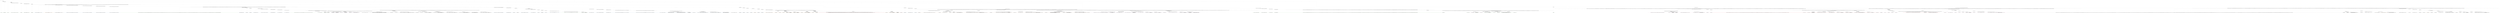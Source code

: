 digraph T {
	{
		rank=same
		500 [penwidth=3,colorscheme=set19,color=3,label="0_P\nP\n3.9%"]
		497 [penwidth=3,colorscheme=set19,color=3,label="11;12;13;14;15;16;17;18;19;20_P\nP\n2.3%"]
		495 [penwidth=3,colorscheme=set19,color=3,label="31;32;33;34;35;36;37;38;39;40;51;52;53;54;55;56;57;58;59;60_P\nP\n3.8%"]
		492 [penwidth=3,colorscheme=set19,color=3,label="101;102;103;104;105;106;107;108;109;110_P\nP\n2.5%"]
		490 [penwidth=3,colorscheme=set19,color=3,label="131;132;133;134;135;136;137;138;139;140;161;162;163;164;165;166;167;168;169;170;191;192;193;194;195;196;197;198;199;200;221;222;223;224;225;226;227;228;229;230_P\nP\n0.51%"]
		488 [penwidth=3,colorscheme=set19,color=3,label="281;282;283;284;285;286;287;288;289;290_P\nP\n0.19%"]
		486 [penwidth=3,colorscheme=set19,color=3,label="331;332;333;334;335;336;337;338;339;340;351;352;353;354;355;356;357;358;359;360;431;432;433;434;435;436;437;438;439;440_P\nP\n0.11%"]
		484 [penwidth=3,colorscheme=set19,color=3,label="551;552;553;554;555;556;557;558;559;560_P\nP\n0.12%"]
		476 [penwidth=3,colorscheme=set19,color=3,label="3311;3312;3313;3314;3315;3316;3317;3318;3319;3320;3341;3342;3343;3344;3345;3346;3347;3348;3349;3350;3411;3412;3413;3414;3415;3416;3417;3418;3419;3420;3461;3462;3463;3464;3465;3466;3467;3468;3469;3470;3551;3552;3553;3554;3555;3556;3557;3558;3559;3560;3651;3652;3653;3654;3655;3656;3657;3658;3659;3660;3761;3762;3763;3764;3765;3766;3767;3768;3769;3770;3801;3802;3803;3804;3805;3806;3807;3808;3809;3810;3821;3822;3823;3824;3825;3826;3827;3828;3829;3830;3911;3912;3913;3914;3915;3916;3917;3918;3919;3920;3981;3982;3983;3984;3985;3986;3987;3988;3989;3990;4051;4052;4053;4054;4055;4056;4057;4058;4059;4060;4201;4202;4203;4204;4205;4206;4207;4208;4209;4210;4241;4242;4243;4244;4245;4246;4247;4248;4249;4250;4271;4272;4273;4274;4275;4276;4277;4278;4279;4280;4311;4312;4313;4314;4315;4316;4317;4318;4319;4320;4371;4372;4373;4374;4375;4376;4377;4378;4379;4380;4451;4452;4453;4454;4455;4456;4457;4458;4459;4460;4531;4532;4533;4534;4535;4536;4537;4538;4539;4540;4601;4602;4603;4604;4605;4606;4607;4608;4609;4610;4651;4652;4653;4654;4655;4656;4657;4658;4659;4660;4781;4782;4783;4784;4785;4786;4787;4788;4789;4790;4831;4832;4833;4834;4835;4836;4837;4838;4839;4840;4861;4862;4863;4864;4865;4866;4867;4868;4869;4870;5031;5032;5033;5034;5035;5036;5037;5038;5039;5040;5061;5062;5063;5064;5065;5066;5067;5068;5069;5070;5111;5112;5113;5114;5115;5116;5117;5118;5119;5120;5161;5162;5163;5164;5165;5166;5167;5168;5169;5170;5221;5222;5223;5224;5225;5226;5227;5228;5229;5230;5251;5252;5253;5254;5255;5256;5257;5258;5259;5260;5271;5272;5273;5274;5275;5276;5277;5278;5279;5280;5391;5392;5393;5394;5395;5396;5397;5398;5399;5400;5431;5432;5433;5434;5435;5436;5437;5438;5439;5440;5471;5472;5473;5474;5475;5476;5477;5478;5479;5480;5521;5522;5523;5524;5525;5526;5527;5528;5529;5530;5531;5552;5553;5554;5555;5556;5557;5558;5559;5560;5561_P\nP\n4.7%"]
		466 [penwidth=3,colorscheme=set19,color=3,label="7452;7453;7454;7455;7456;7457;7458;7459;7460;7461;7852;7853;7854;7855;7856;7857;7858;7859;7860;7861;7942;7943;7944;7945;7946;7947;7948;7949;7950;7951;8022;8023;8024;8025;8026;8027;8028;8029;8030;8031;8102;8103;8104;8105;8106;8107;8108;8109;8110;8111;8142;8143;8144;8145;8146;8147;8148;8149;8150;8151;8192;8193;8194;8195;8196;8197;8198;8199;8200;8201;8473;8474;8475;8476;8477;8478;8479;8480;8481;8482_P\nP\n5.5%"]
		464 [penwidth=3,colorscheme=set19,color=3,label="8713;8714;8715;8716;8717;8718;8719;8720;8721;8722;8823;8824;8825;8826;8827;8828;8829;8830;8831;8832_P\nP\n13%"]
		462 [penwidth=3,colorscheme=set19,color=3,label="8933;8934;8935;8936;8937;8938;8939;8940;8941;8942_P\nP\n1.5%"]
		460 [penwidth=3,colorscheme=set19,color=3,label="9174;9175;9176;9177;9178;9179;9180;9181;9182;9183_P\nP\n6.6%"]
		448 [penwidth=3,colorscheme=set19,color=3,label="7832;7833;7834;7835;7836;7837;7838;7839;7840;7841;7922;7923;7924;7925;7926;7927;7928;7929;7930;7931;8082;8083;8084;8085;8086;8087;8088;8089;8090;8091;8362;8363;8364;8365;8366;8367;8368;8369;8370;8371;8463;8464;8465;8466;8467;8468;8469;8470;8471;8472;8573;8574;8575;8576;8577;8578;8579;8580;8581;8582_P\nP\n2.3%"]
		446 [penwidth=3,colorscheme=set19,color=3,label="8813;8814;8815;8816;8817;8818;8819;8820;8821;8822_P\nP\n1.7%"]
		444 [penwidth=3,colorscheme=set19,color=3,label="9164;9165;9166;9167;9168;9169;9170;9171;9172;9173_P\nP\n5.6%"]
		442 [penwidth=3,colorscheme=set19,color=3,label="151;152;153;154;155;156;157;158;159;160;211;212;213;214;215;216;217;218;219;220;251;252;253;254;255;256;257;258;259;260_P\nP\n0.35%"]
		440 [penwidth=3,colorscheme=set19,color=3,label="301;302;303;304;305;306;307;308;309;310;311;312;313;314;315;316;317;318;319;320;391;392;393;394;395;396;397;398;399;400_P\nP\n0.084%"]
		438 [penwidth=3,colorscheme=set19,color=3,label="421;422;423;424;425;426;427;428;429;430;481;482;483;484;485;486;487;488;489;490_P\nP\n0.1%"]
		436 [penwidth=3,colorscheme=set19,color=3,label="541;542;543;544;545;546;547;548;549;550;591;592;593;594;595;596;597;598;599;600_P\nP\n0.057%"]
		434 [penwidth=3,colorscheme=set19,color=3,label="671;672;673;674;675;676;677;678;679;680;761;762;763;764;765;766;767;768;769;770;951;952;953;954;955;956;957;958;959;960;981;982;983;984;985;986;987;988;989;990;1031;1032;1033;1034;1035;1036;1037;1038;1039;1040;1071;1072;1073;1074;1075;1076;1077;1078;1079;1080;1111;1112;1113;1114;1115;1116;1117;1118;1119;1120;1171;1172;1173;1174;1175;1176;1177;1178;1179;1180;1221;1222;1223;1224;1225;1226;1227;1228;1229;1230;1251;1252;1253;1254;1255;1256;1257;1258;1259;1260;1281;1282;1283;1284;1285;1286;1287;1288;1289;1290;1361;1362;1363;1364;1365;1366;1367;1368;1369;1370;1371;1372;1373;1374;1375;1376;1377;1378;1379;1380;1411;1412;1413;1414;1415;1416;1417;1418;1419;1420;1431;1432;1433;1434;1435;1436;1437;1438;1439;1440;1491;1492;1493;1494;1495;1496;1497;1498;1499;1500;1581;1582;1583;1584;1585;1586;1587;1588;1589;1590;1611;1612;1613;1614;1615;1616;1617;1618;1619;1620;1641;1642;1643;1644;1645;1646;1647;1648;1649;1650;1671;1672;1673;1674;1675;1676;1677;1678;1679;1680;1711;1712;1713;1714;1715;1716;1717;1718;1719;1720;1761;1762;1763;1764;1765;1766;1767;1768;1769;1770;1931;1932;1933;1934;1935;1936;1937;1938;1939;1940;1991;1992;1993;1994;1995;1996;1997;1998;1999;2000;2021;2022;2023;2024;2025;2026;2027;2028;2029;2030;2051;2052;2053;2054;2055;2056;2057;2058;2059;2060;2111;2112;2113;2114;2115;2116;2117;2118;2119;2120;2151;2152;2153;2154;2155;2156;2157;2158;2159;2160;2181;2182;2183;2184;2185;2186;2187;2188;2189;2190;2261;2262;2263;2264;2265;2266;2267;2268;2269;2270;2441;2442;2443;2444;2445;2446;2447;2448;2449;2450;2471;2472;2473;2474;2475;2476;2477;2478;2479;2480;2601;2602;2603;2604;2605;2606;2607;2608;2609;2610;2681;2682;2683;2684;2685;2686;2687;2688;2689;2690;2821;2822;2823;2824;2825;2826;2827;2828;2829;2830;2841;2842;2843;2844;2845;2846;2847;2848;2849;2850;2881;2882;2883;2884;2885;2886;2887;2888;2889;2890;3091;3092;3093;3094;3095;3096;3097;3098;3099;3100;3231;3232;3233;3234;3235;3236;3237;3238;3239;3240;3271;3272;3273;3274;3275;3276;3277;3278;3279;3280;3351;3352;3353;3354;3355;3356;3357;3358;3359;3360;3391;3392;3393;3394;3395;3396;3397;3398;3399;3400;3441;3442;3443;3444;3445;3446;3447;3448;3449;3450;3491;3492;3493;3494;3495;3496;3497;3498;3499;3500;3581;3582;3583;3584;3585;3586;3587;3588;3589;3590;3621;3622;3623;3624;3625;3626;3627;3628;3629;3630;3701;3702;3703;3704;3705;3706;3707;3708;3709;3710;3721;3722;3723;3724;3725;3726;3727;3728;3729;3730;3831;3832;3833;3834;3835;3836;3837;3838;3839;3840;3961;3962;3963;3964;3965;3966;3967;3968;3969;3970;3991;3992;3993;3994;3995;3996;3997;3998;3999;4000_P\nP\n0.022%"]
		432 [penwidth=3,colorscheme=set19,color=3,label="4351;4352;4353;4354;4355;4356;4357;4358;4359;4360_P\nP\n0.008%"]
		428 [penwidth=3,colorscheme=set19,color=3,label="10315;10316;10317;10318;10319;10320;10321;10322;10323;10324_P\nP\n4.5%"]
		426 [penwidth=3,colorscheme=set19,color=3,label="10485;10486;10487;10488;10489;10490;10491;10492;10493;10494_P\nP\n8.7%"]
		424 [penwidth=3,colorscheme=set19,color=3,label="10405;10406;10407;10408;10409;10410;10411;10412;10413;10414_P\nP\n1.7%"]
		422 [penwidth=3,colorscheme=set19,color=3,label="10575;10576;10577;10578;10579;10580;10581;10582;10583;10584_P\nP\n5.1%"]
		419 [penwidth=3,colorscheme=set19,color=3,label="10215;10216;10217;10218;10219;10220;10221;10222;10223;10224_P\nP\n2.3%"]
		417 [penwidth=3,colorscheme=set19,color=3,label="10305;10306;10307;10308;10309;10310;10311;10312;10313;10314_P\nP\n3%"]
		415 [penwidth=3,colorscheme=set19,color=3,label="10565;10566;10567;10568;10569;10570;10571;10572;10573;10574;10655;10656;10657;10658;10659;10660;10661;10662;10663;10664;10685;10686;10687;10688;10689;10690;10691;10692;10693;10694_P\nP\n6.7%"]
		413 [penwidth=3,colorscheme=set19,color=3,label="10395;10396;10397;10398;10399;10400;10401;10402;10403;10404_P\nP\n6.3%"]
		411 [penwidth=3,colorscheme=set19,color=3,label="21;22;23;24;25;26;27;28;29;30_P\nP\n6.3%"]
		410 [penwidth=3,colorscheme=set19,color=2,label="2341;2342;2343;2344;2345;2346;2347;2348;2349;2350;2391;2392;2393;2394;2395;2396;2397;2398;2399;2400;2411;2412;2413;2414;2415;2416;2417;2418;2419;2420_M1\nM1\n3.8%"]
		409 [penwidth=3,colorscheme=set19,color=2,label="2501;2502;2503;2504;2505;2506;2507;2508;2509;2510;2541;2542;2543;2544;2545;2546;2547;2548;2549;2550;2581;2582;2583;2584;2585;2586;2587;2588;2589;2590;2621;2622;2623;2624;2625;2626;2627;2628;2629;2630;2651;2652;2653;2654;2655;2656;2657;2658;2659;2660_M1\nM1\n2%"]
		408 [penwidth=3,colorscheme=set19,color=2,label="2701;2702;2703;2704;2705;2706;2707;2708;2709;2710;2751;2752;2753;2754;2755;2756;2757;2758;2759;2760;2781;2782;2783;2784;2785;2786;2787;2788;2789;2790;2851;2852;2853;2854;2855;2856;2857;2858;2859;2860_M1\nM1\n0.34%"]
		407 [penwidth=3,colorscheme=set19,color=2,label="2891;2892;2893;2894;2895;2896;2897;2898;2899;2900;2981;2982;2983;2984;2985;2986;2987;2988;2989;2990;3021;3022;3023;3024;3025;3026;3027;3028;3029;3030;3061;3062;3063;3064;3065;3066;3067;3068;3069;3070_M1\nM1\n0.15%"]
		406 [penwidth=3,colorscheme=set19,color=2,label="3111;3112;3113;3114;3115;3116;3117;3118;3119;3120;3151;3152;3153;3154;3155;3156;3157;3158;3159;3160;3191;3192;3193;3194;3195;3196;3197;3198;3199;3200;3201;3202;3203;3204;3205;3206;3207;3208;3209;3210_M1\nM1\n0.44%"]
		404 [penwidth=3,colorscheme=set19,color=2,label="5582;5583;5584;5585;5586;5587;5588;5589;5590;5591_M1\nM1\n1.2%"]
		402 [penwidth=3,colorscheme=set19,color=2,label="5692;5693;5694;5695;5696;5697;5698;5699;5700;5701_M1\nM1\n9.9%"]
		400 [penwidth=3,colorscheme=set19,color=2,label="5762;5763;5764;5765;5766;5767;5768;5769;5770;5771_M1\nM1\n2.7%"]
		398 [penwidth=3,colorscheme=set19,color=2,label="5872;5873;5874;5875;5876;5877;5878;5879;5880;5881_M1\nM1\n0.51%"]
		396 [penwidth=3,colorscheme=set19,color=2,label="5952;5953;5954;5955;5956;5957;5958;5959;5960;5961_M1\nM1\n1%"]
		394 [penwidth=3,colorscheme=set19,color=2,label="6052;6053;6054;6055;6056;6057;6058;6059;6060;6061_M1\nM1\n7.3%"]
		393 [penwidth=3,colorscheme=set19,color=2,label="5632;5633;5634;5635;5636;5637;5638;5639;5640;5641;5682;5683;5684;5685;5686;5687;5688;5689;5690;5691_M1\nM1\n2.1%"]
		392 [penwidth=3,colorscheme=set19,color=2,label="5752;5753;5754;5755;5756;5757;5758;5759;5760;5761_M1\nM1\n1.4%"]
		391 [penwidth=3,colorscheme=set19,color=2,label="5862;5863;5864;5865;5866;5867;5868;5869;5870;5871_M1\nM1\n1.2%"]
		390 [penwidth=3,colorscheme=set19,color=2,label="5942;5943;5944;5945;5946;5947;5948;5949;5950;5951;6002;6003;6004;6005;6006;6007;6008;6009;6010;6011_M1\nM1\n2%"]
		389 [penwidth=3,colorscheme=set19,color=2,label="6042;6043;6044;6045;6046;6047;6048;6049;6050;6051;6172;6173;6174;6175;6176;6177;6178;6179;6180;6181;6222;6223;6224;6225;6226;6227;6228;6229;6230;6231_M1\nM1\n0.031%"]
		388 [penwidth=3,colorscheme=set19,color=2,label="6502;6503;6504;6505;6506;6507;6508;6509;6510;6511;6592;6593;6594;6595;6596;6597;6598;6599;6600;6601_M1\nM1\n0.096%"]
		387 [penwidth=3,colorscheme=set19,color=2,label="6772;6773;6774;6775;6776;6777;6778;6779;6780;6781;6872;6873;6874;6875;6876;6877;6878;6879;6880;6881_M1\nM1\n0.033%"]
		386 [penwidth=3,colorscheme=set19,color=2,label="7142;7143;7144;7145;7146;7147;7148;7149;7150;7151;7282;7283;7284;7285;7286;7287;7288;7289;7290;7291_M1\nM1\n0.033%"]
		385 [penwidth=3,colorscheme=set19,color=2,label="5672;5673;5674;5675;5676;5677;5678;5679;5680;5681;5742;5743;5744;5745;5746;5747;5748;5749;5750;5751;5812;5813;5814;5815;5816;5817;5818;5819;5820;5821;5852;5853;5854;5855;5856;5857;5858;5859;5860;5861_M1\nM1\n1.2%"]
		384 [penwidth=3,colorscheme=set19,color=2,label="5932;5933;5934;5935;5936;5937;5938;5939;5940;5941;5992;5993;5994;5995;5996;5997;5998;5999;6000;6001_M1\nM1\n2.6%"]
		383 [penwidth=3,colorscheme=set19,color=2,label="6032;6033;6034;6035;6036;6037;6038;6039;6040;6041_M1\nM1\n1.1%"]
		381 [penwidth=3,colorscheme=set19,color=2,label="6212;6213;6214;6215;6216;6217;6218;6219;6220;6221;6272;6273;6274;6275;6276;6277;6278;6279;6280;6281_M1\nM1\n0.4%"]
		379 [penwidth=3,colorscheme=set19,color=2,label="6402;6403;6404;6405;6406;6407;6408;6409;6410;6411;6482;6483;6484;6485;6486;6487;6488;6489;6490;6491;6652;6653;6654;6655;6656;6657;6658;6659;6660;6661_M1\nM1\n0.18%"]
		377 [penwidth=3,colorscheme=set19,color=2,label="6962;6963;6964;6965;6966;6967;6968;6969;6970;6971;7052;7053;7054;7055;7056;7057;7058;7059;7060;7061_M1\nM1\n0.036%"]
		375 [penwidth=3,colorscheme=set19,color=2,label="7222;7223;7224;7225;7226;7227;7228;7229;7230;7231;7352;7353;7354;7355;7356;7357;7358;7359;7360;7361;7592;7593;7594;7595;7596;7597;7598;7599;7600;7601;7692;7693;7694;7695;7696;7697;7698;7699;7700;7701;7782;7783;7784;7785;7786;7787;7788;7789;7790;7791;7932;7933;7934;7935;7936;7937;7938;7939;7940;7941_M1\nM1\n0.013%"]
		373 [penwidth=3,colorscheme=set19,color=2,label="8012;8013;8014;8015;8016;8017;8018;8019;8020;8021;8122;8123;8124;8125;8126;8127;8128;8129;8130;8131;8162;8163;8164;8165;8166;8167;8168;8169;8170;8171;8282;8283;8284;8285;8286;8287;8288;8289;8290;8291;8563;8564;8565;8566;8567;8568;8569;8570;8571;8572;8643;8644;8645;8646;8647;8648;8649;8650;8651;8652;8733;8734;8735;8736;8737;8738;8739;8740;8741;8742;8833;8834;8835;8836;8837;8838;8839;8840;8841;8842_M1\nM1\n0.009%"]
		370 [penwidth=3,colorscheme=set19,color=2,label="10175;10176;10177;10178;10179;10180;10181;10182;10183;10184;10245;10246;10247;10248;10249;10250;10251;10252;10253;10254_M1\nM1\n1.8%"]
		368 [penwidth=3,colorscheme=set19,color=2,label="10365;10366;10367;10368;10369;10370;10371;10372;10373;10374;10435;10436;10437;10438;10439;10440;10441;10442;10443;10444_M1\nM1\n6.4%"]
		366 [penwidth=3,colorscheme=set19,color=2,label="10425;10426;10427;10428;10429;10430;10431;10432;10433;10434;10535;10536;10537;10538;10539;10540;10541;10542;10543;10544;10605;10606;10607;10608;10609;10610;10611;10612;10613;10614_M1\nM1\n6.3%"]
		364 [penwidth=3,colorscheme=set19,color=2,label="10525;10526;10527;10528;10529;10530;10531;10532;10533;10534_M1\nM1\n5.4%"]
		362 [penwidth=3,colorscheme=set19,color=2,label="10235;10236;10237;10238;10239;10240;10241;10242;10243;10244_M1\nM1\n1.8%"]
		360 [penwidth=3,colorscheme=set19,color=2,label="10265;10266;10267;10268;10269;10270;10271;10272;10273;10274;10355;10356;10357;10358;10359;10360;10361;10362;10363;10364_M1\nM1\n3.4%"]
		358 [penwidth=3,colorscheme=set19,color=2,label="10415;10416;10417;10418;10419;10420;10421;10422;10423;10424_M1\nM1\n5.9%"]
		356 [penwidth=3,colorscheme=set19,color=2,label="10345;10346;10347;10348;10349;10350;10351;10352;10353;10354;10515;10516;10517;10518;10519;10520;10521;10522;10523;10524_M1\nM1\n4.2%"]
		354 [penwidth=3,colorscheme=set19,color=2,label="10595;10596;10597;10598;10599;10600;10601;10602;10603;10604_M1\nM1\n6.8%"]
		352 [penwidth=3,colorscheme=set19,color=2,label="10505;10506;10507;10508;10509;10510;10511;10512;10513;10514;10585;10586;10587;10588;10589;10590;10591;10592;10593;10594_M1\nM1\n5.8%"]
		351 [penwidth=3,colorscheme=set19,color=2,label="6262;6263;6264;6265;6266;6267;6268;6269;6270;6271;6302;6303;6304;6305;6306;6307;6308;6309;6310;6311;6342;6343;6344;6345;6346;6347;6348;6349;6350;6351_M1\nM1\n0.22%"]
		350 [penwidth=3,colorscheme=set19,color=2,label="6472;6473;6474;6475;6476;6477;6478;6479;6480;6481;6572;6573;6574;6575;6576;6577;6578;6579;6580;6581_M1\nM1\n0.15%"]
		349 [penwidth=3,colorscheme=set19,color=2,label="6712;6713;6714;6715;6716;6717;6718;6719;6720;6721_M1\nM1\n0.0019%"]
		348 [penwidth=3,colorscheme=set19,color=2,label="6952;6953;6954;6955;6956;6957;6958;6959;6960;6961_M1\nM1\n0.036%"]
		347 [penwidth=3,colorscheme=set19,color=2,label="7212;7213;7214;7215;7216;7217;7218;7219;7220;7221_M1\nM1\n0.015%"]
		346 [penwidth=3,colorscheme=set19,color=2,label="7432;7433;7434;7435;7436;7437;7438;7439;7440;7441;7582;7583;7584;7585;7586;7587;7588;7589;7590;7591;7682;7683;7684;7685;7686;7687;7688;7689;7690;7691;7772;7773;7774;7775;7776;7777;7778;7779;7780;7781_M1\nM1\n0.018%"]
		344 [penwidth=3,colorscheme=set19,color=2,label="2381;2382;2383;2384;2385;2386;2387;2388;2389;2390_M1\nM1\n2.6%"]
		342 [penwidth=3,colorscheme=set19,color=2,label="2531;2532;2533;2534;2535;2536;2537;2538;2539;2540;2571;2572;2573;2574;2575;2576;2577;2578;2579;2580_M1\nM1\n2.2%"]
		340 [penwidth=3,colorscheme=set19,color=2,label="2611;2612;2613;2614;2615;2616;2617;2618;2619;2620_M1\nM1\n5.2%"]
		339 [penwidth=3,colorscheme=set19,color=8,label="10315;10316;10317;10318;10319;10320;10321;10322;10323;10324_M2\nM2\n0.16%"]
		338 [penwidth=3,colorscheme=set19,color=8,label="10485;10486;10487;10488;10489;10490;10491;10492;10493;10494_M2\nM2\n0.23%"]
		334 [penwidth=3,colorscheme=set19,color=8,label="6372;6373;6374;6375;6376;6377;6378;6379;6380;6381;6442;6443;6444;6445;6446;6447;6448;6449;6450;6451;6612;6613;6614;6615;6616;6617;6618;6619;6620;6621;6672;6673;6674;6675;6676;6677;6678;6679;6680;6681;6812;6813;6814;6815;6816;6817;6818;6819;6820;6821;6902;6903;6904;6905;6906;6907;6908;6909;6910;6911_M2\nM2\n3.3%"]
		332 [penwidth=3,colorscheme=set19,color=8,label="7192;7193;7194;7195;7196;7197;7198;7199;7200;7201_M2\nM2\n3.1%"]
		329 [penwidth=3,colorscheme=set19,color=8,label="7562;7563;7564;7565;7566;7567;7568;7569;7570;7571_M2\nM2\n5.6%"]
		327 [penwidth=3,colorscheme=set19,color=8,label="7652;7653;7654;7655;7656;7657;7658;7659;7660;7661_M2\nM2\n6.1%"]
		325 [penwidth=3,colorscheme=set19,color=8,label="6432;6433;6434;6435;6436;6437;6438;6439;6440;6441;6532;6533;6534;6535;6536;6537;6538;6539;6540;6541;6602;6603;6604;6605;6606;6607;6608;6609;6610;6611;6742;6743;6744;6745;6746;6747;6748;6749;6750;6751_M2\nM2\n3.4%"]
		323 [penwidth=3,colorscheme=set19,color=8,label="7012;7013;7014;7015;7016;7017;7018;7019;7020;7021;7182;7183;7184;7185;7186;7187;7188;7189;7190;7191_M2\nM2\n2.4%"]
		321 [penwidth=3,colorscheme=set19,color=8,label="7252;7253;7254;7255;7256;7257;7258;7259;7260;7261;7312;7313;7314;7315;7316;7317;7318;7319;7320;7321_M2\nM2\n7.3%"]
		319 [penwidth=3,colorscheme=set19,color=8,label="7092;7093;7094;7095;7096;7097;7098;7099;7100;7101_M2\nM2\n2.3%"]
		317 [penwidth=3,colorscheme=set19,color=8,label="7302;7303;7304;7305;7306;7307;7308;7309;7310;7311_M2\nM2\n11%"]
		312 [penwidth=3,colorscheme=set19,color=8,label="6892;6893;6894;6895;6896;6897;6898;6899;6900;6901_M2\nM2\n8.9%"]
		310 [penwidth=3,colorscheme=set19,color=8,label="7172;7173;7174;7175;7176;7177;7178;7179;7180;7181_M2\nM2\n2.9%"]
		308 [penwidth=3,colorscheme=set19,color=8,label="7292;7293;7294;7295;7296;7297;7298;7299;7300;7301_M2\nM2\n5.4%"]
		306 [penwidth=3,colorscheme=set19,color=8,label="7382;7383;7384;7385;7386;7387;7388;7389;7390;7391_M2\nM2\n0.071%"]
		304 [penwidth=3,colorscheme=set19,color=8,label="7492;7493;7494;7495;7496;7497;7498;7499;7500;7501_M2\nM2\n6.8%"]
		302 [penwidth=3,colorscheme=set19,color=8,label="7482;7483;7484;7485;7486;7487;7488;7489;7490;7491_M2\nM2\n5.5%"]
		300 [penwidth=3,colorscheme=set19,color=8,label="7002;7003;7004;7005;7006;7007;7008;7009;7010;7011;7082;7083;7084;7085;7086;7087;7088;7089;7090;7091_M2\nM2\n0.45%"]
		298 [penwidth=3,colorscheme=set19,color=8,label="7162;7163;7164;7165;7166;7167;7168;7169;7170;7171_M2\nM2\n3.5%"]
		296 [penwidth=3,colorscheme=set19,color=8,label="7372;7373;7374;7375;7376;7377;7378;7379;7380;7381_M2\nM2\n2.1%"]
		294 [penwidth=3,colorscheme=set19,color=8,label="7472;7473;7474;7475;7476;7477;7478;7479;7480;7481_M2\nM2\n0.095%"]
		292 [penwidth=3,colorscheme=set19,color=8,label="7542;7543;7544;7545;7546;7547;7548;7549;7550;7551_M2\nM2\n0.98%"]
		290 [penwidth=3,colorscheme=set19,color=8,label="7622;7623;7624;7625;7626;7627;7628;7629;7630;7631_M2\nM2\n6.1%"]
		288 [penwidth=3,colorscheme=set19,color=8,label="6722;6723;6724;6725;6726;6727;6728;6729;6730;6731_M2\nM2\n1.2%"]
		286 [penwidth=3,colorscheme=set19,color=8,label="6792;6793;6794;6795;6796;6797;6798;6799;6800;6801;6882;6883;6884;6885;6886;6887;6888;6889;6890;6891;6992;6993;6994;6995;6996;6997;6998;6999;7000;7001_M2\nM2\n1.4%"]
		284 [penwidth=3,colorscheme=set19,color=8,label="7072;7073;7074;7075;7076;7077;7078;7079;7080;7081;7152;7153;7154;7155;7156;7157;7158;7159;7160;7161;7242;7243;7244;7245;7246;7247;7248;7249;7250;7251_M2\nM2\n4.8%"]
		282 [penwidth=3,colorscheme=set19,color=8,label="7362;7363;7364;7365;7366;7367;7368;7369;7370;7371;7462;7463;7464;7465;7466;7467;7468;7469;7470;7471;7712;7713;7714;7715;7716;7717;7718;7719;7720;7721_M2\nM2\n5.4%"]
		281 [penwidth=3,colorscheme=set19,color=9,label="6032;6033;6034;6035;6036;6037;6038;6039;6040;6041_M3\nM3\n0.0013%"]
		280 [penwidth=3,colorscheme=set19,color=9,label="10505;10506;10507;10508;10509;10510;10511;10512;10513;10514;10585;10586;10587;10588;10589;10590;10591;10592;10593;10594_M3\nM3\n0.0013%"]
		278 [penwidth=3,colorscheme=set19,color=9,label="341;342;343;344;345;346;347;348;349;350;371;372;373;374;375;376;377;378;379;380;441;442;443;444;445;446;447;448;449;450;501;502;503;504;505;506;507;508;509;510;521;522;523;524;525;526;527;528;529;530;571;572;573;574;575;576;577;578;579;580;611;612;613;614;615;616;617;618;619;620;641;642;643;644;645;646;647;648;649;650;741;742;743;744;745;746;747;748;749;750;771;772;773;774;775;776;777;778;779;780;811;812;813;814;815;816;817;818;819;820;841;842;843;844;845;846;847;848;849;850;881;882;883;884;885;886;887;888;889;890;911;912;913;914;915;916;917;918;919;920;941;942;943;944;945;946;947;948;949;950;961;962;963;964;965;966;967;968;969;970;1091;1092;1093;1094;1095;1096;1097;1098;1099;1100;1151;1152;1153;1154;1155;1156;1157;1158;1159;1160;1181;1182;1183;1184;1185;1186;1187;1188;1189;1190;1211;1212;1213;1214;1215;1216;1217;1218;1219;1220;1241;1242;1243;1244;1245;1246;1247;1248;1249;1250;1261;1262;1263;1264;1265;1266;1267;1268;1269;1270;1311;1312;1313;1314;1315;1316;1317;1318;1319;1320;1341;1342;1343;1344;1345;1346;1347;1348;1349;1350;1421;1422;1423;1424;1425;1426;1427;1428;1429;1430;1441;1442;1443;1444;1445;1446;1447;1448;1449;1450;1481;1482;1483;1484;1485;1486;1487;1488;1489;1490;1511;1512;1513;1514;1515;1516;1517;1518;1519;1520;1561;1562;1563;1564;1565;1566;1567;1568;1569;1570;1691;1692;1693;1694;1695;1696;1697;1698;1699;1700;1741;1742;1743;1744;1745;1746;1747;1748;1749;1750;1791;1792;1793;1794;1795;1796;1797;1798;1799;1800;1801;1802;1803;1804;1805;1806;1807;1808;1809;1810;1831;1832;1833;1834;1835;1836;1837;1838;1839;1840;1861;1862;1863;1864;1865;1866;1867;1868;1869;1870;1951;1952;1953;1954;1955;1956;1957;1958;1959;1960;1971;1972;1973;1974;1975;1976;1977;1978;1979;1980;2011;2012;2013;2014;2015;2016;2017;2018;2019;2020;2041;2042;2043;2044;2045;2046;2047;2048;2049;2050;2091;2092;2093;2094;2095;2096;2097;2098;2099;2100;2211;2212;2213;2214;2215;2216;2217;2218;2219;2220;2271;2272;2273;2274;2275;2276;2277;2278;2279;2280;2291;2292;2293;2294;2295;2296;2297;2298;2299;2300;2311;2312;2313;2314;2315;2316;2317;2318;2319;2320;2331;2332;2333;2334;2335;2336;2337;2338;2339;2340;2361;2362;2363;2364;2365;2366;2367;2368;2369;2370;2401;2402;2403;2404;2405;2406;2407;2408;2409;2410;2461;2462;2463;2464;2465;2466;2467;2468;2469;2470;2481;2482;2483;2484;2485;2486;2487;2488;2489;2490;2591;2592;2593;2594;2595;2596;2597;2598;2599;2600;2631;2632;2633;2634;2635;2636;2637;2638;2639;2640;2671;2672;2673;2674;2675;2676;2677;2678;2679;2680;2691;2692;2693;2694;2695;2696;2697;2698;2699;2700;2721;2722;2723;2724;2725;2726;2727;2728;2729;2730;2771;2772;2773;2774;2775;2776;2777;2778;2779;2780;2871;2872;2873;2874;2875;2876;2877;2878;2879;2880;2931;2932;2933;2934;2935;2936;2937;2938;2939;2940;2961;2962;2963;2964;2965;2966;2967;2968;2969;2970;2991;2992;2993;2994;2995;2996;2997;2998;2999;3000;3031;3032;3033;3034;3035;3036;3037;3038;3039;3040;3071;3072;3073;3074;3075;3076;3077;3078;3079;3080;3131;3132;3133;3134;3135;3136;3137;3138;3139;3140;3161;3162;3163;3164;3165;3166;3167;3168;3169;3170;3211;3212;3213;3214;3215;3216;3217;3218;3219;3220;3261;3262;3263;3264;3265;3266;3267;3268;3269;3270;3321;3322;3323;3324;3325;3326;3327;3328;3329;3330;3381;3382;3383;3384;3385;3386;3387;3388;3389;3390;3431;3432;3433;3434;3435;3436;3437;3438;3439;3440;3521;3522;3523;3524;3525;3526;3527;3528;3529;3530;3571;3572;3573;3574;3575;3576;3577;3578;3579;3580;3611;3612;3613;3614;3615;3616;3617;3618;3619;3620;3661;3662;3663;3664;3665;3666;3667;3668;3669;3670;3781;3782;3783;3784;3785;3786;3787;3788;3789;3790;4001;4002;4003;4004;4005;4006;4007;4008;4009;4010;4101;4102;4103;4104;4105;4106;4107;4108;4109;4110;4141;4142;4143;4144;4145;4146;4147;4148;4149;4150;4191;4192;4193;4194;4195;4196;4197;4198;4199;4200;4221;4222;4223;4224;4225;4226;4227;4228;4229;4230;4251;4252;4253;4254;4255;4256;4257;4258;4259;4260;4281;4282;4283;4284;4285;4286;4287;4288;4289;4290;4361;4362;4363;4364;4365;4366;4367;4368;4369;4370;4391;4392;4393;4394;4395;4396;4397;4398;4399;4400;4471;4472;4473;4474;4475;4476;4477;4478;4479;4480;4501;4502;4503;4504;4505;4506;4507;4508;4509;4510;4561;4562;4563;4564;4565;4566;4567;4568;4569;4570;4671;4672;4673;4674;4675;4676;4677;4678;4679;4680;4721;4722;4723;4724;4725;4726;4727;4728;4729;4730;4751;4752;4753;4754;4755;4756;4757;4758;4759;4760;4801;4802;4803;4804;4805;4806;4807;4808;4809;4810;4851;4852;4853;4854;4855;4856;4857;4858;4859;4860;4901;4902;4903;4904;4905;4906;4907;4908;4909;4910;4941;4942;4943;4944;4945;4946;4947;4948;4949;4950;5051;5052;5053;5054;5055;5056;5057;5058;5059;5060;5071;5072;5073;5074;5075;5076;5077;5078;5079;5080;5131;5132;5133;5134;5135;5136;5137;5138;5139;5140;5181;5182;5183;5184;5185;5186;5187;5188;5189;5190;5261;5262;5263;5264;5265;5266;5267;5268;5269;5270;5301;5302;5303;5304;5305;5306;5307;5308;5309;5310;5411;5412;5413;5414;5415;5416;5417;5418;5419;5420;5451;5452;5453;5454;5455;5456;5457;5458;5459;5460;5491;5492;5493;5494;5495;5496;5497;5498;5499;5500;5652;5653;5654;5655;5656;5657;5658;5659;5660;5661;5722;5723;5724;5725;5726;5727;5728;5729;5730;5731;5782;5783;5784;5785;5786;5787;5788;5789;5790;5791;5912;5913;5914;5915;5916;5917;5918;5919;5920;5921;6102;6103;6104;6105;6106;6107;6108;6109;6110;6111;6192;6193;6194;6195;6196;6197;6198;6199;6200;6201_M3\nM3\n1.4%"]
		276 [penwidth=3,colorscheme=set19,color=9,label="6382;6383;6384;6385;6386;6387;6388;6389;6390;6391_M3\nM3\n3.3%"]
		274 [penwidth=3,colorscheme=set19,color=9,label="6552;6553;6554;6555;6556;6557;6558;6559;6560;6561_M3\nM3\n4.1%"]
		272 [penwidth=3,colorscheme=set19,color=9,label="6622;6623;6624;6625;6626;6627;6628;6629;6630;6631;6692;6693;6694;6695;6696;6697;6698;6699;6700;6701;7112;7113;7114;7115;7116;7117;7118;7119;7120;7121_M3\nM3\n5%"]
		270 [penwidth=3,colorscheme=set19,color=9,label="6542;6543;6544;6545;6546;6547;6548;6549;6550;6551_M3\nM3\n4.2%"]
		268 [penwidth=3,colorscheme=set19,color=9,label="6832;6833;6834;6835;6836;6837;6838;6839;6840;6841;7022;7023;7024;7025;7026;7027;7028;7029;7030;7031;7102;7103;7104;7105;7106;7107;7108;7109;7110;7111_M3\nM3\n0.04%"]
		266 [penwidth=3,colorscheme=set19,color=9,label="7202;7203;7204;7205;7206;7207;7208;7209;7210;7211;7262;7263;7264;7265;7266;7267;7268;7269;7270;7271_M3\nM3\n3.4%"]
		264 [penwidth=3,colorscheme=set19,color=9,label="7322;7323;7324;7325;7326;7327;7328;7329;7330;7331;7422;7423;7424;7425;7426;7427;7428;7429;7430;7431;7512;7513;7514;7515;7516;7517;7518;7519;7520;7521_M3\nM3\n5.1%"]
		262 [penwidth=3,colorscheme=set19,color=9,label="6682;6683;6684;6685;6686;6687;6688;6689;6690;6691;6822;6823;6824;6825;6826;6827;6828;6829;6830;6831;6912;6913;6914;6915;6916;6917;6918;6919;6920;6921_M3\nM3\n4.6%"]
		260 [penwidth=3,colorscheme=set19,color=9,label="7412;7413;7414;7415;7416;7417;7418;7419;7420;7421_M3\nM3\n0.38%"]
		258 [penwidth=3,colorscheme=set19,color=9,label="7662;7663;7664;7665;7666;7667;7668;7669;7670;7671;7732;7733;7734;7735;7736;7737;7738;7739;7740;7741_M3\nM3\n0.38%"]
		256 [penwidth=3,colorscheme=set19,color=9,label="8052;8053;8054;8055;8056;8057;8058;8059;8060;8061_M3\nM3\n1.4%"]
		254 [penwidth=3,colorscheme=set19,color=9,label="8412;8413;8414;8415;8416;8417;8418;8419;8420;8421;8422_M3\nM3\n1.9%"]
		252 [penwidth=3,colorscheme=set19,color=9,label="8503;8504;8505;8506;8507;8508;8509;8510;8511;8512_M3\nM3\n5.2%"]
		250 [penwidth=3,colorscheme=set19,color=9,label="8613;8614;8615;8616;8617;8618;8619;8620;8621;8622_M3\nM3\n1.6%"]
		248 [penwidth=3,colorscheme=set19,color=9,label="8873;8874;8875;8876;8877;8878;8879;8880;8881;8882;9114;9115;9116;9117;9118;9119;9120;9121;9122;9123_M3\nM3\n2.7%"]
		246 [penwidth=3,colorscheme=set19,color=9,label="9224;9225;9226;9227;9228;9229;9230;9231;9232;9233;9314;9315;9316;9317;9318;9319;9320;9321;9322;9323_M3\nM3\n1%"]
		244 [penwidth=3,colorscheme=set19,color=9,label="9434;9435;9436;9437;9438;9439;9440;9441;9442;9443_M3\nM3\n5.7%"]
		242 [penwidth=3,colorscheme=set19,color=9,label="8983;8984;8985;8986;8987;8988;8989;8990;8991;8992_M3\nM3\n6.8%"]
		240 [penwidth=3,colorscheme=set19,color=9,label="8603;8604;8605;8606;8607;8608;8609;8610;8611;8612_M3\nM3\n9.9%"]
		238 [penwidth=3,colorscheme=set19,color=9,label="8773;8774;8775;8776;8777;8778;8779;8780;8781;8782_M3\nM3\n2.7%"]
		236 [penwidth=3,colorscheme=set19,color=9,label="8863;8864;8865;8866;8867;8868;8869;8870;8871;8872_M3\nM3\n11%"]
		234 [penwidth=3,colorscheme=set19,color=9,label="8673;8674;8675;8676;8677;8678;8679;8680;8681;8682_M3\nM3\n2.8%"]
		232 [penwidth=3,colorscheme=set19,color=9,label="8853;8854;8855;8856;8857;8858;8859;8860;8861;8862;8973;8974;8975;8976;8977;8978;8979;8980;8981;8982;9104;9105;9106;9107;9108;9109;9110;9111;9112;9113_M3\nM3\n9.9%"]
		230 [penwidth=3,colorscheme=set19,color=9,label="9214;9215;9216;9217;9218;9219;9220;9221;9222;9223;9424;9425;9426;9427;9428;9429;9430;9431;9432;9433_M3\nM3\n5.5%"]
		225 [penwidth=3,colorscheme=set19,color=7,label="8883;8884;8885;8886;8887;8888;8889;8890;8891;8892_M4\nM4\n4.3%"]
		223 [penwidth=3,colorscheme=set19,color=7,label="9023;9024;9025;9026;9027;9028;9029;9030;9031;9032;9374;9375;9376;9377;9378;9379;9380;9381;9382;9383;9504;9505;9506;9507;9508;9509;9510;9511;9512;9513;9634;9635;9636;9637;9638;9639;9640;9641;9642;9643;9734;9735;9736;9737;9738;9739;9740;9741;9742;9743_M4\nM4\n5.7%"]
		221 [penwidth=3,colorscheme=set19,color=7,label="9144;9145;9146;9147;9148;9149;9150;9151;9152;9153_M4\nM4\n0.43%"]
		218 [penwidth=3,colorscheme=set19,color=7,label="9494;9495;9496;9497;9498;9499;9500;9501;9502;9503;9624;9625;9626;9627;9628;9629;9630;9631;9632;9633_M4\nM4\n5%"]
		216 [penwidth=3,colorscheme=set19,color=7,label="9834;9835;9836;9837;9838;9839;9840;9841;9842;9843_M4\nM4\n3.3%"]
		214 [penwidth=3,colorscheme=set19,color=7,label="9964;9965;9966;9967;9968;9969;9970;9971;9972;9973_M4\nM4\n0.27%"]
		212 [penwidth=3,colorscheme=set19,color=7,label="10145;10146;10147;10148;10149;10150;10151;10152;10153;10154;10185;10186;10187;10188;10189;10190;10191;10192;10193;10194_M4\nM4\n6%"]
		210 [penwidth=3,colorscheme=set19,color=7,label="9254;9255;9256;9257;9258;9259;9260;9261;9262;9263;9354;9355;9356;9357;9358;9359;9360;9361;9362;9363;9484;9485;9486;9487;9488;9489;9490;9491;9492;9493;9724;9725;9726;9727;9728;9729;9730;9731;9732;9733_M4\nM4\n4.8%"]
		208 [penwidth=3,colorscheme=set19,color=7,label="9954;9955;9956;9957;9958;9959;9960;9961;9962;9963;10044;10045;10046;10047;10048;10049;10050;10051;10052;10053;10135;10136;10137;10138;10139;10140;10141;10142;10143;10144_M4\nM4\n6.4%"]
		206 [penwidth=3,colorscheme=set19,color=7,label="9944;9945;9946;9947;9948;9949;9950;9951;9952;9953_M4\nM4\n14%"]
		204 [penwidth=3,colorscheme=set19,color=7,label="9013;9014;9015;9016;9017;9018;9019;9020;9021;9022;9134;9135;9136;9137;9138;9139;9140;9141;9142;9143;9244;9245;9246;9247;9248;9249;9250;9251;9252;9253;9344;9345;9346;9347;9348;9349;9350;9351;9352;9353;9474;9475;9476;9477;9478;9479;9480;9481;9482;9483;9824;9825;9826;9827;9828;9829;9830;9831;9832;9833_M4\nM4\n1.9%"]
		202 [penwidth=3,colorscheme=set19,color=7,label="10034;10035;10036;10037;10038;10039;10040;10041;10042;10043_M4\nM4\n9.2%"]
		200 [penwidth=3,colorscheme=set19,color=7,label="8322;8323;8324;8325;8326;8327;8328;8329;8330;8331;8382;8383;8384;8385;8386;8387;8388;8389;8390;8391_M4\nM4\n2%"]
		198 [penwidth=3,colorscheme=set19,color=7,label="8523;8524;8525;8526;8527;8528;8529;8530;8531;8532;9003;9004;9005;9006;9007;9008;9009;9010;9011;9012;9234;9235;9236;9237;9238;9239;9240;9241;9242;9243_M4\nM4\n2.3%"]
		196 [penwidth=3,colorscheme=set19,color=7,label="9464;9465;9466;9467;9468;9469;9470;9471;9472;9473;9614;9615;9616;9617;9618;9619;9620;9621;9622;9623;9714;9715;9716;9717;9718;9719;9720;9721;9722;9723_M4\nM4\n7%"]
		192 [penwidth=3,colorscheme=set19,color=7,label="9604;9605;9606;9607;9608;9609;9610;9611;9612;9613_M4\nM4\n2.4%"]
		190 [penwidth=3,colorscheme=set19,color=7,label="9814;9815;9816;9817;9818;9819;9820;9821;9822;9823;9904;9905;9906;9907;9908;9909;9910;9911;9912;9913;9934;9935;9936;9937;9938;9939;9940;9941;9942;9943;10024;10025;10026;10027;10028;10029;10030;10031;10032;10033_M4\nM4\n5.1%"]
		188 [penwidth=3,colorscheme=set19,color=7,label="9704;9705;9706;9707;9708;9709;9710;9711;9712;9713_M4\nM4\n2%"]
		186 [penwidth=3,colorscheme=set19,color=7,label="9804;9805;9806;9807;9808;9809;9810;9811;9812;9813;9894;9895;9896;9897;9898;9899;9900;9901;9902;9903_M4\nM4\n5.9%"]
		184 [penwidth=3,colorscheme=set19,color=7,label="9324;9325;9326;9327;9328;9329;9330;9331;9332;9333;9444;9445;9446;9447;9448;9449;9450;9451;9452;9453;9594;9595;9596;9597;9598;9599;9600;9601;9602;9603;9884;9885;9886;9887;9888;9889;9890;9891;9892;9893_M4\nM4\n4.9%"]
		182 [penwidth=3,colorscheme=set19,color=7,label="10125;10126;10127;10128;10129;10130;10131;10132;10133;10134_M4\nM4\n6.7%"]
		181 [penwidth=3,colorscheme=set19,color=5,label="2341;2342;2343;2344;2345;2346;2347;2348;2349;2350;2391;2392;2393;2394;2395;2396;2397;2398;2399;2400;2411;2412;2413;2414;2415;2416;2417;2418;2419;2420_M5\nM5\n0.13%"]
		180 [penwidth=3,colorscheme=set19,color=5,label="5872;5873;5874;5875;5876;5877;5878;5879;5880;5881_M5\nM5\n0.46%"]
		178 [penwidth=3,colorscheme=set19,color=5,label="6092;6093;6094;6095;6096;6097;6098;6099;6100;6101;6182;6183;6184;6185;6186;6187;6188;6189;6190;6191;6232;6233;6234;6235;6236;6237;6238;6239;6240;6241_M5\nM5\n2.2%"]
		174 [penwidth=3,colorscheme=set19,color=5,label="8693;8694;8695;8696;8697;8698;8699;8700;8701;8702_M5\nM5\n7.3%"]
		172 [penwidth=3,colorscheme=set19,color=5,label="8913;8914;8915;8916;8917;8918;8919;8920;8921;8922_M5\nM5\n8.6%"]
		170 [penwidth=3,colorscheme=set19,color=5,label="9274;9275;9276;9277;9278;9279;9280;9281;9282;9283_M5\nM5\n4.6%"]
		168 [penwidth=3,colorscheme=set19,color=5,label="9534;9535;9536;9537;9538;9539;9540;9541;9542;9543_M5\nM5\n2.2%"]
		166 [penwidth=3,colorscheme=set19,color=5,label="9644;9645;9646;9647;9648;9649;9650;9651;9652;9653_M5\nM5\n5.1%"]
		164 [penwidth=3,colorscheme=set19,color=5,label="9384;9385;9386;9387;9388;9389;9390;9391;9392;9393_M5\nM5\n3.2%"]
		162 [penwidth=3,colorscheme=set19,color=5,label="9524;9525;9526;9527;9528;9529;9530;9531;9532;9533_M5\nM5\n7.3%"]
		158 [penwidth=3,colorscheme=set19,color=5,label="8683;8684;8685;8686;8687;8688;8689;8690;8691;8692_M5\nM5\n13%"]
		156 [penwidth=3,colorscheme=set19,color=5,label="8803;8804;8805;8806;8807;8808;8809;8810;8811;8812_M5\nM5\n6.2%"]
		154 [penwidth=3,colorscheme=set19,color=5,label="9053;9054;9055;9056;9057;9058;9059;9060;9061;9062_M5\nM5\n5.5%"]
		152 [penwidth=3,colorscheme=set19,color=5,label="8793;8794;8795;8796;8797;8798;8799;8800;8801;8802_M5\nM5\n3.7%"]
		150 [penwidth=3,colorscheme=set19,color=5,label="9043;9044;9045;9046;9047;9048;9049;9050;9051;9052_M5\nM5\n9%"]
		148 [penwidth=3,colorscheme=set19,color=5,label="8903;8904;8905;8906;8907;8908;8909;8910;8911;8912_M5\nM5\n6%"]
		145 [penwidth=3,colorscheme=set19,color=5,label="8893;8894;8895;8896;8897;8898;8899;8900;8901;8902_M5\nM5\n3%"]
		143 [penwidth=3,colorscheme=set19,color=5,label="9154;9155;9156;9157;9158;9159;9160;9161;9162;9163_M5\nM5\n7%"]
		141 [penwidth=3,colorscheme=set19,color=5,label="9033;9034;9035;9036;9037;9038;9039;9040;9041;9042_M5\nM5\n5.8%"]
		140 [penwidth=3,colorscheme=set19,color=5,label="7202;7203;7204;7205;7206;7207;7208;7209;7210;7211;7262;7263;7264;7265;7266;7267;7268;7269;7270;7271_M5\nM5\n0.0019%"]
		139 [penwidth=3,colorscheme=set19,color=5,label="8412;8413;8414;8415;8416;8417;8418;8419;8420;8421;8422_M5\nM5\n0.0019%"]
		134 [penwidth=3,colorscheme=set19,color=4,label="11785;11786;11787;11788;11789;11790;11791;11792;11793;11794_M6\nM6\n13%"]
		132 [penwidth=3,colorscheme=set19,color=4,label="11855;11856;11857;11858;11859;11860;11861;11862;11863;11864_M6\nM6\n9.9%"]
		130 [penwidth=3,colorscheme=set19,color=4,label="11615;11616;11617;11618;11619;11620;11621;11622;11623;11624_M6\nM6\n2.2%"]
		128 [penwidth=3,colorscheme=set19,color=4,label="11975;11976;11977;11978;11979;11980;11981;11982;11983;11984_M6\nM6\n5.2%"]
		126 [penwidth=3,colorscheme=set19,color=4,label="11555;11556;11557;11558;11559;11560;11561;11562;11563;11564_M6\nM6\n2.5%"]
		124 [penwidth=3,colorscheme=set19,color=4,label="11675;11676;11677;11678;11679;11680;11681;11682;11683;11684;11775;11776;11777;11778;11779;11780;11781;11782;11783;11784_M6\nM6\n5.1%"]
		119 [penwidth=3,colorscheme=set19,color=4,label="10985;10986;10987;10988;10989;10990;10991;10992;10993;10994;11045;11046;11047;11048;11049;11050;11051;11052;11053;11054;11175;11176;11177;11178;11179;11180;11181;11182;11183;11184;11265;11266;11267;11268;11269;11270;11271;11272;11273;11274;11345;11346;11347;11348;11349;11350;11351;11352;11353;11354_M6\nM6\n1.6%"]
		117 [penwidth=3,colorscheme=set19,color=4,label="11545;11546;11547;11548;11549;11550;11551;11552;11553;11554_M6\nM6\n7%"]
		115 [penwidth=3,colorscheme=set19,color=4,label="11035;11036;11037;11038;11039;11040;11041;11042;11043;11044;11165;11166;11167;11168;11169;11170;11171;11172;11173;11174_M6\nM6\n5.6%"]
		112 [penwidth=3,colorscheme=set19,color=4,label="11155;11156;11157;11158;11159;11160;11161;11162;11163;11164;11255;11256;11257;11258;11259;11260;11261;11262;11263;11264_M6\nM6\n3.4%"]
		110 [penwidth=3,colorscheme=set19,color=4,label="11335;11336;11337;11338;11339;11340;11341;11342;11343;11344_M6\nM6\n5.1%"]
		108 [penwidth=3,colorscheme=set19,color=4,label="11245;11246;11247;11248;11249;11250;11251;11252;11253;11254;11325;11326;11327;11328;11329;11330;11331;11332;11333;11334_M6\nM6\n1.9%"]
		106 [penwidth=3,colorscheme=set19,color=4,label="11415;11416;11417;11418;11419;11420;11421;11422;11423;11424_M6\nM6\n0.89%"]
		104 [penwidth=3,colorscheme=set19,color=4,label="11485;11486;11487;11488;11489;11490;11491;11492;11493;11494_M6\nM6\n5.2%"]
		102 [penwidth=3,colorscheme=set19,color=4,label="11315;11316;11317;11318;11319;11320;11321;11322;11323;11324_M6\nM6\n3.1%"]
		100 [penwidth=3,colorscheme=set19,color=4,label="11405;11406;11407;11408;11409;11410;11411;11412;11413;11414_M6\nM6\n5.8%"]
		97 [penwidth=3,colorscheme=set19,color=4,label="10915;10916;10917;10918;10919;10920;10921;10922;10923;10924_M6\nM6\n2.8%"]
		95 [penwidth=3,colorscheme=set19,color=4,label="10965;10966;10967;10968;10969;10970;10971;10972;10973;10974;11025;11026;11027;11028;11029;11030;11031;11032;11033;11034;11095;11096;11097;11098;11099;11100;11101;11102;11103;11104_M6\nM6\n1.2%"]
		93 [penwidth=3,colorscheme=set19,color=4,label="11235;11236;11237;11238;11239;11240;11241;11242;11243;11244_M6\nM6\n2.5%"]
		91 [penwidth=3,colorscheme=set19,color=4,label="11535;11536;11537;11538;11539;11540;11541;11542;11543;11544_M6\nM6\n5%"]
		88 [penwidth=3,colorscheme=set19,color=4,label="11225;11226;11227;11228;11229;11230;11231;11232;11233;11234_M6\nM6\n6.1%"]
		86 [penwidth=3,colorscheme=set19,color=4,label="11305;11306;11307;11308;11309;11310;11311;11312;11313;11314;11475;11476;11477;11478;11479;11480;11481;11482;11483;11484_M6\nM6\n5.4%"]
		84 [penwidth=3,colorscheme=set19,color=1,label="9514;9515;9516;9517;9518;9519;9520;9521;9522;9523;9974;9975;9976;9977;9978;9979;9980;9981;9982;9983;10195;10196;10197;10198;10199;10200;10201;10202;10203;10204;10285;10286;10287;10288;10289;10290;10291;10292;10293;10294;10375;10376;10377;10378;10379;10380;10381;10382;10383;10384;10455;10456;10457;10458;10459;10460;10461;10462;10463;10464;10625;10626;10627;10628;10629;10630;10631;10632;10633;10634;10705;10706;10707;10708;10709;10710;10711;10712;10713;10714;10725;10726;10727;10728;10729;10730;10731;10732;10733;10734;10765;10766;10767;10768;10769;10770;10771;10772;10773;10774;10945;10946;10947;10948;10949;10950;10951;10952;10953;10954;11145;11146;11147;11148;11149;11150;11151;11152;11153;11154;11215;11216;11217;11218;11219;11220;11221;11222;11223;11224;11295;11296;11297;11298;11299;11300;11301;11302;11303;11304;11395;11396;11397;11398;11399;11400;11401;11402;11403;11404;11465;11466;11467;11468;11469;11470;11471;11472;11473;11474;11765;11766;11767;11768;11769;11770;11771;11772;11773;11774_M7\nM7\n6.5%"]
		83 [penwidth=3,colorscheme=set19,color=1,label="9033;9034;9035;9036;9037;9038;9039;9040;9041;9042_M7\nM7\n0.74%"]
		81 [penwidth=3,colorscheme=set19,color=1,label="7392;7393;7394;7395;7396;7397;7398;7399;7400;7401;7552;7553;7554;7555;7556;7557;7558;7559;7560;7561;7642;7643;7644;7645;7646;7647;7648;7649;7650;7651;7812;7813;7814;7815;7816;7817;7818;7819;7820;7821;7882;7883;7884;7885;7886;7887;7888;7889;7890;7891;7972;7973;7974;7975;7976;7977;7978;7979;7980;7981;8152;8153;8154;8155;8156;8157;8158;8159;8160;8161;8252;8253;8254;8255;8256;8257;8258;8259;8260;8261;8312;8313;8314;8315;8316;8317;8318;8319;8320;8321;8372;8373;8374;8375;8376;8377;8378;8379;8380;8381;8493;8494;8495;8496;8497;8498;8499;8500;8501;8502;8593;8594;8595;8596;8597;8598;8599;8600;8601;8602;8763;8764;8765;8766;8767;8768;8769;8770;8771;8772;8963;8964;8965;8966;8967;8968;8969;8970;8971;8972;9094;9095;9096;9097;9098;9099;9100;9101;9102;9103;9304;9305;9306;9307;9308;9309;9310;9311;9312;9313;9414;9415;9416;9417;9418;9419;9420;9421;9422;9423;9584;9585;9586;9587;9588;9589;9590;9591;9592;9593;9694;9695;9696;9697;9698;9699;9700;9701;9702;9703;9794;9795;9796;9797;9798;9799;9800;9801;9802;9803;10014;10015;10016;10017;10018;10019;10020;10021;10022;10023;10115;10116;10117;10118;10119;10120;10121;10122;10123;10124;10275;10276;10277;10278;10279;10280;10281;10282;10283;10284;10445;10446;10447;10448;10449;10450;10451;10452;10453;10454;10545;10546;10547;10548;10549;10550;10551;10552;10553;10554;10745;10746;10747;10748;10749;10750;10751;10752;10753;10754_M7\nM7\n0.88%"]
		78 [penwidth=3,colorscheme=set19,color=1,label="11185;11186;11187;11188;11189;11190;11191;11192;11193;11194_M7\nM7\n1.9%"]
		75 [penwidth=3,colorscheme=set19,color=1,label="11445;11446;11447;11448;11449;11450;11451;11452;11453;11454_M7\nM7\n4.7%"]
		73 [penwidth=3,colorscheme=set19,color=1,label="11525;11526;11527;11528;11529;11530;11531;11532;11533;11534_M7\nM7\n6%"]
		71 [penwidth=3,colorscheme=set19,color=1,label="11515;11516;11517;11518;11519;11520;11521;11522;11523;11524;11705;11706;11707;11708;11709;11710;11711;11712;11713;11714;11795;11796;11797;11798;11799;11800;11801;11802;11803;11804_M7\nM7\n5%"]
		69 [penwidth=3,colorscheme=set19,color=1,label="11585;11586;11587;11588;11589;11590;11591;11592;11593;11594;11635;11636;11637;11638;11639;11640;11641;11642;11643;11644_M7\nM7\n6.6%"]
		67 [penwidth=3,colorscheme=set19,color=1,label="11435;11436;11437;11438;11439;11440;11441;11442;11443;11444_M7\nM7\n3%"]
		65 [penwidth=3,colorscheme=set19,color=1,label="11505;11506;11507;11508;11509;11510;11511;11512;11513;11514_M7\nM7\n9.2%"]
		63 [penwidth=3,colorscheme=set19,color=1,label="11355;11356;11357;11358;11359;11360;11361;11362;11363;11364_M7\nM7\n7.9%"]
		61 [penwidth=3,colorscheme=set19,color=1,label="11695;11696;11697;11698;11699;11700;11701;11702;11703;11704_M7\nM7\n5.5%"]
		58 [penwidth=3,colorscheme=set19,color=1,label="10885;10886;10887;10888;10889;10890;10891;10892;10893;10894_M7\nM7\n0.94%"]
		56 [penwidth=3,colorscheme=set19,color=1,label="11125;11126;11127;11128;11129;11130;11131;11132;11133;11134;11275;11276;11277;11278;11279;11280;11281;11282;11283;11284_M7\nM7\n5.7%"]
		54 [penwidth=3,colorscheme=set19,color=1,label="11065;11066;11067;11068;11069;11070;11071;11072;11073;11074_M7\nM7\n1.4%"]
		52 [penwidth=3,colorscheme=set19,color=1,label="11115;11116;11117;11118;11119;11120;11121;11122;11123;11124_M7\nM7\n6.4%"]
		50 [penwidth=3,colorscheme=set19,color=1,label="11055;11056;11057;11058;11059;11060;11061;11062;11063;11064_M7\nM7\n8.1%"]
		47 [penwidth=3,colorscheme=set19,color=1,label="10795;10796;10797;10798;10799;10800;10801;10802;10803;10804;11005;11006;11007;11008;11009;11010;11011;11012;11013;11014;11195;11196;11197;11198;11199;11200;11201;11202;11203;11204;11385;11386;11387;11388;11389;11390;11391;11392;11393;11394;11455;11456;11457;11458;11459;11460;11461;11462;11463;11464_M7\nM7\n9%"]
		45 [penwidth=3,colorscheme=set19,color=1,label="10855;10856;10857;10858;10859;10860;10861;10862;10863;10864_M7\nM7\n3.5%"]
		43 [penwidth=3,colorscheme=set19,color=1,label="10995;10996;10997;10998;10999;11000;11001;11002;11003;11004;11075;11076;11077;11078;11079;11080;11081;11082;11083;11084;11375;11376;11377;11378;11379;11380;11381;11382;11383;11384_M7\nM7\n7%"]
		42 [penwidth=3,colorscheme=set19,color=10,label="2341;2342;2343;2344;2345;2346;2347;2348;2349;2350;2391;2392;2393;2394;2395;2396;2397;2398;2399;2400;2411;2412;2413;2414;2415;2416;2417;2418;2419;2420_M8\nM8\n2.3%"]
		38 [penwidth=3,colorscheme=set19,color=10,label="11605;11606;11607;11608;11609;11610;11611;11612;11613;11614;11665;11666;11667;11668;11669;11670;11671;11672;11673;11674_M8\nM8\n6.4%"]
		36 [penwidth=3,colorscheme=set19,color=10,label="11755;11756;11757;11758;11759;11760;11761;11762;11763;11764;11845;11846;11847;11848;11849;11850;11851;11852;11853;11854;11915;11916;11917;11918;11919;11920;11921;11922;11923;11924;11965;11966;11967;11968;11969;11970;11971;11972;11973;11974;12025;12026;12027;12028;12029;12030;12031;12032;12033;12034_M8\nM8\n6.3%"]
		34 [penwidth=3,colorscheme=set19,color=10,label="11655;11656;11657;11658;11659;11660;11661;11662;11663;11664_M8\nM8\n4.3%"]
		32 [penwidth=3,colorscheme=set19,color=10,label="11745;11746;11747;11748;11749;11750;11751;11752;11753;11754_M8\nM8\n1.1%"]
		30 [penwidth=3,colorscheme=set19,color=10,label="11835;11836;11837;11838;11839;11840;11841;11842;11843;11844;11955;11956;11957;11958;11959;11960;11961;11962;11963;11964;12015;12016;12017;12018;12019;12020;12021;12022;12023;12024_M8\nM8\n7.1%"]
		28 [penwidth=3,colorscheme=set19,color=10,label="12055;12056;12057;12058;12059;12060;12061;12062;12063;12064_M8\nM8\n7.3%"]
		25 [penwidth=3,colorscheme=set19,color=10,label="11825;11826;11827;11828;11829;11830;11831;11832;11833;11834_M8\nM8\n6.7%"]
		23 [penwidth=3,colorscheme=set19,color=10,label="11905;11906;11907;11908;11909;11910;11911;11912;11913;11914_M8\nM8\n0.85%"]
		21 [penwidth=3,colorscheme=set19,color=10,label="11945;11946;11947;11948;11949;11950;11951;11952;11953;11954_M8\nM8\n6.1%"]
		19 [penwidth=3,colorscheme=set19,color=10,label="12005;12006;12007;12008;12009;12010;12011;12012;12013;12014_M8\nM8\n5.3%"]
		16 [penwidth=3,colorscheme=set19,color=10,label="11815;11816;11817;11818;11819;11820;11821;11822;11823;11824_M8\nM8\n0.42%"]
		14 [penwidth=3,colorscheme=set19,color=10,label="11995;11996;11997;11998;11999;12000;12001;12002;12003;12004;12065;12066;12067;12068;12069;12070;12071;12072;12073;12074_M8\nM8\n6.9%"]
		12 [penwidth=3,colorscheme=set19,color=10,label="11895;11896;11897;11898;11899;11900;11901;11902;11903;11904;11935;11936;11937;11938;11939;11940;11941;11942;11943;11944_M8\nM8\n2.3%"]
		10 [penwidth=3,colorscheme=set19,color=10,label="12045;12046;12047;12048;12049;12050;12051;12052;12053;12054_M8\nM8\n7%"]
		8 [penwidth=3,colorscheme=set19,color=10,label="11715;11716;11717;11718;11719;11720;11721;11722;11723;11724_M8\nM8\n1.7%"]
		6 [penwidth=3,colorscheme=set19,color=10,label="11805;11806;11807;11808;11809;11810;11811;11812;11813;11814;11885;11886;11887;11888;11889;11890;11891;11892;11893;11894_M8\nM8\n8.2%"]
		4 [penwidth=3,colorscheme=set19,color=10,label="11875;11876;11877;11878;11879;11880;11881;11882;11883;11884;11985;11986;11987;11988;11989;11990;11991;11992;11993;11994_M8\nM8\n6.2%"]
		2 [penwidth=3,colorscheme=set19,color=10,label="11865;11866;11867;11868;11869;11870;11871;11872;11873;11874;11925;11926;11927;11928;11929;11930;11931;11932;11933;11934_M8\nM8\n5.2%"]
		0 [penwidth=3,colorscheme=set19,color=10,label="12035;12036;12037;12038;12039;12040;12041;12042;12043;12044_M8\nM8\n8.4%"]
	}
	502 [label="GL"]
	501 [label="0"]
	499 [label="1;2;3;4;5;6;7;8;9;10"]
	498 [label="11;12;13;14;15;16;17;18;19;20"]
	496 [label="31;32;33;34;35;36;37;38;39;40;51;52;53;54;55;56;57;58;59;60"]
	494 [label="81;82;83;84;85;86;87;88;89;90"]
	493 [label="101;102;103;104;105;106;107;108;109;110"]
	491 [label="131;132;133;134;135;136;137;138;139;140;161;162;163;164;165;166;167;168;169;170;191;192;193;194;195;196;197;198;199;200;221;222;223;224;225;226;227;228;229;230"]
	489 [label="281;282;283;284;285;286;287;288;289;290"]
	487 [label="331;332;333;334;335;336;337;338;339;340;351;352;353;354;355;356;357;358;359;360;431;432;433;434;435;436;437;438;439;440"]
	485 [label="551;552;553;554;555;556;557;558;559;560"]
	483 [label="681;682;683;684;685;686;687;688;689;690;701;702;703;704;705;706;707;708;709;710;731;732;733;734;735;736;737;738;739;740;781;782;783;784;785;786;787;788;789;790;831;832;833;834;835;836;837;838;839;840;861;862;863;864;865;866;867;868;869;870;991;992;993;994;995;996;997;998;999;1000;1011;1012;1013;1014;1015;1016;1017;1018;1019;1020;1051;1052;1053;1054;1055;1056;1057;1058;1059;1060;1121;1122;1123;1124;1125;1126;1127;1128;1129;1130;1141;1142;1143;1144;1145;1146;1147;1148;1149;1150;1191;1192;1193;1194;1195;1196;1197;1198;1199;1200;1291;1292;1293;1294;1295;1296;1297;1298;1299;1300;1321;1322;1323;1324;1325;1326;1327;1328;1329;1330;1461;1462;1463;1464;1465;1466;1467;1468;1469;1470;1521;1522;1523;1524;1525;1526;1527;1528;1529;1530;1541;1542;1543;1544;1545;1546;1547;1548;1549;1550;1591;1592;1593;1594;1595;1596;1597;1598;1599;1600;1621;1622;1623;1624;1625;1626;1627;1628;1629;1630;1681;1682;1683;1684;1685;1686;1687;1688;1689;1690;1721;1722;1723;1724;1725;1726;1727;1728;1729;1730;1771;1772;1773;1774;1775;1776;1777;1778;1779;1780;1811;1812;1813;1814;1815;1816;1817;1818;1819;1820;1841;1842;1843;1844;1845;1846;1847;1848;1849;1850;1881;1882;1883;1884;1885;1886;1887;1888;1889;1890;1901;1902;1903;1904;1905;1906;1907;1908;1909;1910;1941;1942;1943;1944;1945;1946;1947;1948;1949;1950;1961;1962;1963;1964;1965;1966;1967;1968;1969;1970;2061;2062;2063;2064;2065;2066;2067;2068;2069;2070;2081;2082;2083;2084;2085;2086;2087;2088;2089;2090;2121;2122;2123;2124;2125;2126;2127;2128;2129;2130;2191;2192;2193;2194;2195;2196;2197;2198;2199;2200;2201;2202;2203;2204;2205;2206;2207;2208;2209;2210;2221;2222;2223;2224;2225;2226;2227;2228;2229;2230;2251;2252;2253;2254;2255;2256;2257;2258;2259;2260;2281;2282;2283;2284;2285;2286;2287;2288;2289;2290;2301;2302;2303;2304;2305;2306;2307;2308;2309;2310;2321;2322;2323;2324;2325;2326;2327;2328;2329;2330"]
	482 [label="2341;2342;2343;2344;2345;2346;2347;2348;2349;2350;2391;2392;2393;2394;2395;2396;2397;2398;2399;2400;2411;2412;2413;2414;2415;2416;2417;2418;2419;2420"]
	481 [label="2501;2502;2503;2504;2505;2506;2507;2508;2509;2510;2541;2542;2543;2544;2545;2546;2547;2548;2549;2550;2581;2582;2583;2584;2585;2586;2587;2588;2589;2590;2621;2622;2623;2624;2625;2626;2627;2628;2629;2630;2651;2652;2653;2654;2655;2656;2657;2658;2659;2660"]
	480 [label="2701;2702;2703;2704;2705;2706;2707;2708;2709;2710;2751;2752;2753;2754;2755;2756;2757;2758;2759;2760;2781;2782;2783;2784;2785;2786;2787;2788;2789;2790;2851;2852;2853;2854;2855;2856;2857;2858;2859;2860"]
	479 [label="2891;2892;2893;2894;2895;2896;2897;2898;2899;2900;2981;2982;2983;2984;2985;2986;2987;2988;2989;2990;3021;3022;3023;3024;3025;3026;3027;3028;3029;3030;3061;3062;3063;3064;3065;3066;3067;3068;3069;3070"]
	478 [label="3111;3112;3113;3114;3115;3116;3117;3118;3119;3120;3151;3152;3153;3154;3155;3156;3157;3158;3159;3160;3191;3192;3193;3194;3195;3196;3197;3198;3199;3200;3201;3202;3203;3204;3205;3206;3207;3208;3209;3210"]
	477 [label="3311;3312;3313;3314;3315;3316;3317;3318;3319;3320;3341;3342;3343;3344;3345;3346;3347;3348;3349;3350;3411;3412;3413;3414;3415;3416;3417;3418;3419;3420;3461;3462;3463;3464;3465;3466;3467;3468;3469;3470;3551;3552;3553;3554;3555;3556;3557;3558;3559;3560;3651;3652;3653;3654;3655;3656;3657;3658;3659;3660;3761;3762;3763;3764;3765;3766;3767;3768;3769;3770;3801;3802;3803;3804;3805;3806;3807;3808;3809;3810;3821;3822;3823;3824;3825;3826;3827;3828;3829;3830;3911;3912;3913;3914;3915;3916;3917;3918;3919;3920;3981;3982;3983;3984;3985;3986;3987;3988;3989;3990;4051;4052;4053;4054;4055;4056;4057;4058;4059;4060;4201;4202;4203;4204;4205;4206;4207;4208;4209;4210;4241;4242;4243;4244;4245;4246;4247;4248;4249;4250;4271;4272;4273;4274;4275;4276;4277;4278;4279;4280;4311;4312;4313;4314;4315;4316;4317;4318;4319;4320;4371;4372;4373;4374;4375;4376;4377;4378;4379;4380;4451;4452;4453;4454;4455;4456;4457;4458;4459;4460;4531;4532;4533;4534;4535;4536;4537;4538;4539;4540;4601;4602;4603;4604;4605;4606;4607;4608;4609;4610;4651;4652;4653;4654;4655;4656;4657;4658;4659;4660;4781;4782;4783;4784;4785;4786;4787;4788;4789;4790;4831;4832;4833;4834;4835;4836;4837;4838;4839;4840;4861;4862;4863;4864;4865;4866;4867;4868;4869;4870;5031;5032;5033;5034;5035;5036;5037;5038;5039;5040;5061;5062;5063;5064;5065;5066;5067;5068;5069;5070;5111;5112;5113;5114;5115;5116;5117;5118;5119;5120;5161;5162;5163;5164;5165;5166;5167;5168;5169;5170;5221;5222;5223;5224;5225;5226;5227;5228;5229;5230;5251;5252;5253;5254;5255;5256;5257;5258;5259;5260;5271;5272;5273;5274;5275;5276;5277;5278;5279;5280;5391;5392;5393;5394;5395;5396;5397;5398;5399;5400;5431;5432;5433;5434;5435;5436;5437;5438;5439;5440;5471;5472;5473;5474;5475;5476;5477;5478;5479;5480;5521;5522;5523;5524;5525;5526;5527;5528;5529;5530;5531;5552;5553;5554;5555;5556;5557;5558;5559;5560;5561"]
	475 [label="5632;5633;5634;5635;5636;5637;5638;5639;5640;5641;5682;5683;5684;5685;5686;5687;5688;5689;5690;5691"]
	474 [label="5752;5753;5754;5755;5756;5757;5758;5759;5760;5761"]
	473 [label="5862;5863;5864;5865;5866;5867;5868;5869;5870;5871"]
	472 [label="5942;5943;5944;5945;5946;5947;5948;5949;5950;5951;6002;6003;6004;6005;6006;6007;6008;6009;6010;6011"]
	471 [label="6042;6043;6044;6045;6046;6047;6048;6049;6050;6051;6172;6173;6174;6175;6176;6177;6178;6179;6180;6181;6222;6223;6224;6225;6226;6227;6228;6229;6230;6231"]
	470 [label="6502;6503;6504;6505;6506;6507;6508;6509;6510;6511;6592;6593;6594;6595;6596;6597;6598;6599;6600;6601"]
	469 [label="6772;6773;6774;6775;6776;6777;6778;6779;6780;6781;6872;6873;6874;6875;6876;6877;6878;6879;6880;6881"]
	468 [label="7142;7143;7144;7145;7146;7147;7148;7149;7150;7151;7282;7283;7284;7285;7286;7287;7288;7289;7290;7291"]
	467 [label="7452;7453;7454;7455;7456;7457;7458;7459;7460;7461;7852;7853;7854;7855;7856;7857;7858;7859;7860;7861;7942;7943;7944;7945;7946;7947;7948;7949;7950;7951;8022;8023;8024;8025;8026;8027;8028;8029;8030;8031;8102;8103;8104;8105;8106;8107;8108;8109;8110;8111;8142;8143;8144;8145;8146;8147;8148;8149;8150;8151;8192;8193;8194;8195;8196;8197;8198;8199;8200;8201;8473;8474;8475;8476;8477;8478;8479;8480;8481;8482"]
	465 [label="8713;8714;8715;8716;8717;8718;8719;8720;8721;8722;8823;8824;8825;8826;8827;8828;8829;8830;8831;8832"]
	463 [label="8933;8934;8935;8936;8937;8938;8939;8940;8941;8942"]
	461 [label="9174;9175;9176;9177;9178;9179;9180;9181;9182;9183"]
	459 [label="5672;5673;5674;5675;5676;5677;5678;5679;5680;5681;5742;5743;5744;5745;5746;5747;5748;5749;5750;5751;5812;5813;5814;5815;5816;5817;5818;5819;5820;5821;5852;5853;5854;5855;5856;5857;5858;5859;5860;5861"]
	458 [label="5932;5933;5934;5935;5936;5937;5938;5939;5940;5941;5992;5993;5994;5995;5996;5997;5998;5999;6000;6001"]
	457 [label="6032;6033;6034;6035;6036;6037;6038;6039;6040;6041"]
	456 [label="6152;6153;6154;6155;6156;6157;6158;6159;6160;6161"]
	455 [label="6262;6263;6264;6265;6266;6267;6268;6269;6270;6271;6302;6303;6304;6305;6306;6307;6308;6309;6310;6311;6342;6343;6344;6345;6346;6347;6348;6349;6350;6351"]
	454 [label="6472;6473;6474;6475;6476;6477;6478;6479;6480;6481;6572;6573;6574;6575;6576;6577;6578;6579;6580;6581"]
	453 [label="6712;6713;6714;6715;6716;6717;6718;6719;6720;6721"]
	452 [label="6952;6953;6954;6955;6956;6957;6958;6959;6960;6961"]
	451 [label="7212;7213;7214;7215;7216;7217;7218;7219;7220;7221"]
	450 [label="7432;7433;7434;7435;7436;7437;7438;7439;7440;7441;7582;7583;7584;7585;7586;7587;7588;7589;7590;7591;7682;7683;7684;7685;7686;7687;7688;7689;7690;7691;7772;7773;7774;7775;7776;7777;7778;7779;7780;7781"]
	449 [label="7832;7833;7834;7835;7836;7837;7838;7839;7840;7841;7922;7923;7924;7925;7926;7927;7928;7929;7930;7931;8082;8083;8084;8085;8086;8087;8088;8089;8090;8091;8362;8363;8364;8365;8366;8367;8368;8369;8370;8371;8463;8464;8465;8466;8467;8468;8469;8470;8471;8472;8573;8574;8575;8576;8577;8578;8579;8580;8581;8582"]
	447 [label="8813;8814;8815;8816;8817;8818;8819;8820;8821;8822"]
	445 [label="9164;9165;9166;9167;9168;9169;9170;9171;9172;9173"]
	443 [label="151;152;153;154;155;156;157;158;159;160;211;212;213;214;215;216;217;218;219;220;251;252;253;254;255;256;257;258;259;260"]
	441 [label="301;302;303;304;305;306;307;308;309;310;311;312;313;314;315;316;317;318;319;320;391;392;393;394;395;396;397;398;399;400"]
	439 [label="421;422;423;424;425;426;427;428;429;430;481;482;483;484;485;486;487;488;489;490"]
	437 [label="541;542;543;544;545;546;547;548;549;550;591;592;593;594;595;596;597;598;599;600"]
	435 [label="671;672;673;674;675;676;677;678;679;680;761;762;763;764;765;766;767;768;769;770;951;952;953;954;955;956;957;958;959;960;981;982;983;984;985;986;987;988;989;990;1031;1032;1033;1034;1035;1036;1037;1038;1039;1040;1071;1072;1073;1074;1075;1076;1077;1078;1079;1080;1111;1112;1113;1114;1115;1116;1117;1118;1119;1120;1171;1172;1173;1174;1175;1176;1177;1178;1179;1180;1221;1222;1223;1224;1225;1226;1227;1228;1229;1230;1251;1252;1253;1254;1255;1256;1257;1258;1259;1260;1281;1282;1283;1284;1285;1286;1287;1288;1289;1290;1361;1362;1363;1364;1365;1366;1367;1368;1369;1370;1371;1372;1373;1374;1375;1376;1377;1378;1379;1380;1411;1412;1413;1414;1415;1416;1417;1418;1419;1420;1431;1432;1433;1434;1435;1436;1437;1438;1439;1440;1491;1492;1493;1494;1495;1496;1497;1498;1499;1500;1581;1582;1583;1584;1585;1586;1587;1588;1589;1590;1611;1612;1613;1614;1615;1616;1617;1618;1619;1620;1641;1642;1643;1644;1645;1646;1647;1648;1649;1650;1671;1672;1673;1674;1675;1676;1677;1678;1679;1680;1711;1712;1713;1714;1715;1716;1717;1718;1719;1720;1761;1762;1763;1764;1765;1766;1767;1768;1769;1770;1931;1932;1933;1934;1935;1936;1937;1938;1939;1940;1991;1992;1993;1994;1995;1996;1997;1998;1999;2000;2021;2022;2023;2024;2025;2026;2027;2028;2029;2030;2051;2052;2053;2054;2055;2056;2057;2058;2059;2060;2111;2112;2113;2114;2115;2116;2117;2118;2119;2120;2151;2152;2153;2154;2155;2156;2157;2158;2159;2160;2181;2182;2183;2184;2185;2186;2187;2188;2189;2190;2261;2262;2263;2264;2265;2266;2267;2268;2269;2270;2441;2442;2443;2444;2445;2446;2447;2448;2449;2450;2471;2472;2473;2474;2475;2476;2477;2478;2479;2480;2601;2602;2603;2604;2605;2606;2607;2608;2609;2610;2681;2682;2683;2684;2685;2686;2687;2688;2689;2690;2821;2822;2823;2824;2825;2826;2827;2828;2829;2830;2841;2842;2843;2844;2845;2846;2847;2848;2849;2850;2881;2882;2883;2884;2885;2886;2887;2888;2889;2890;3091;3092;3093;3094;3095;3096;3097;3098;3099;3100;3231;3232;3233;3234;3235;3236;3237;3238;3239;3240;3271;3272;3273;3274;3275;3276;3277;3278;3279;3280;3351;3352;3353;3354;3355;3356;3357;3358;3359;3360;3391;3392;3393;3394;3395;3396;3397;3398;3399;3400;3441;3442;3443;3444;3445;3446;3447;3448;3449;3450;3491;3492;3493;3494;3495;3496;3497;3498;3499;3500;3581;3582;3583;3584;3585;3586;3587;3588;3589;3590;3621;3622;3623;3624;3625;3626;3627;3628;3629;3630;3701;3702;3703;3704;3705;3706;3707;3708;3709;3710;3721;3722;3723;3724;3725;3726;3727;3728;3729;3730;3831;3832;3833;3834;3835;3836;3837;3838;3839;3840;3961;3962;3963;3964;3965;3966;3967;3968;3969;3970;3991;3992;3993;3994;3995;3996;3997;3998;3999;4000"]
	433 [label="4351;4352;4353;4354;4355;4356;4357;4358;4359;4360"]
	431 [label="4571;4572;4573;4574;4575;4576;4577;4578;4579;4580;4581;4582;4583;4584;4585;4586;4587;4588;4589;4590;4681;4682;4683;4684;4685;4686;4687;4688;4689;4690;4761;4762;4763;4764;4765;4766;4767;4768;4769;4770;4811;4812;4813;4814;4815;4816;4817;4818;4819;4820;4951;4952;4953;4954;4955;4956;4957;4958;4959;4960;5011;5012;5013;5014;5015;5016;5017;5018;5019;5020;5081;5082;5083;5084;5085;5086;5087;5088;5089;5090;5141;5142;5143;5144;5145;5146;5147;5148;5149;5150;5321;5322;5323;5324;5325;5326;5327;5328;5329;5330;5371;5372;5373;5374;5375;5376;5377;5378;5379;5380;5602;5603;5604;5605;5606;5607;5608;5609;5610;5611;5712;5713;5714;5715;5716;5717;5718;5719;5720;5721;5842;5843;5844;5845;5846;5847;5848;5849;5850;5851;5902;5903;5904;5905;5906;5907;5908;5909;5910;5911;5962;5963;5964;5965;5966;5967;5968;5969;5970;5971;6012;6013;6014;6015;6016;6017;6018;6019;6020;6021;6122;6123;6124;6125;6126;6127;6128;6129;6130;6131;6202;6203;6204;6205;6206;6207;6208;6209;6210;6211;6242;6243;6244;6245;6246;6247;6248;6249;6250;6251;6452;6453;6454;6455;6456;6457;6458;6459;6460;6461;6632;6633;6634;6635;6636;6637;6638;6639;6640;6641;6752;6753;6754;6755;6756;6757;6758;6759;6760;6761;6842;6843;6844;6845;6846;6847;6848;6849;6850;6851;6922;6923;6924;6925;6926;6927;6928;6929;6930;6931;7032;7033;7034;7035;7036;7037;7038;7039;7040;7041;7122;7123;7124;7125;7126;7127;7128;7129;7130;7131;7522;7523;7524;7525;7526;7527;7528;7529;7530;7531;7742;7743;7744;7745;7746;7747;7748;7749;7750;7751;7822;7823;7824;7825;7826;7827;7828;7829;7830;7831;7892;7893;7894;7895;7896;7897;7898;7899;7900;7901;7982;7983;7984;7985;7986;7987;7988;7989;7990;7991;8062;8063;8064;8065;8066;8067;8068;8069;8070;8071;8272;8273;8274;8275;8276;8277;8278;8279;8280;8281;8342;8343;8344;8345;8346;8347;8348;8349;8350;8351;8392;8393;8394;8395;8396;8397;8398;8399;8400;8401;8443;8444;8445;8446;8447;8448;8449;8450;8451;8452;8553;8554;8555;8556;8557;8558;8559;8560;8561;8562;8703;8704;8705;8706;8707;8708;8709;8710;8711;8712;8923;8924;8925;8926;8927;8928;8929;8930;8931;8932;9063;9064;9065;9066;9067;9068;9069;9070;9071;9072;9073;9184;9185;9186;9187;9188;9189;9190;9191;9192;9193"]
	430 [label="9664;9665;9666;9667;9668;9669;9670;9671;9672;9673;9854;9855;9856;9857;9858;9859;9860;9861;9862;9863;10064;10065;10066;10067;10068;10069;10070;10071;10072;10073"]
	429 [label="10315;10316;10317;10318;10319;10320;10321;10322;10323;10324"]
	427 [label="10485;10486;10487;10488;10489;10490;10491;10492;10493;10494"]
	425 [label="10405;10406;10407;10408;10409;10410;10411;10412;10413;10414"]
	423 [label="10575;10576;10577;10578;10579;10580;10581;10582;10583;10584"]
	421 [label="9754;9755;9756;9757;9758;9759;9760;9761;9762;9763;9924;9925;9926;9927;9928;9929;9930;9931;9932;9933;9984;9985;9986;9987;9988;9989;9990;9991;9992;9993;10054;10055;10056;10057;10058;10059;10060;10061;10062;10063"]
	420 [label="10215;10216;10217;10218;10219;10220;10221;10222;10223;10224"]
	418 [label="10305;10306;10307;10308;10309;10310;10311;10312;10313;10314"]
	416 [label="10565;10566;10567;10568;10569;10570;10571;10572;10573;10574;10655;10656;10657;10658;10659;10660;10661;10662;10663;10664;10685;10686;10687;10688;10689;10690;10691;10692;10693;10694"]
	414 [label="10395;10396;10397;10398;10399;10400;10401;10402;10403;10404"]
	412 [label="21;22;23;24;25;26;27;28;29;30"]
	405 [label="5582;5583;5584;5585;5586;5587;5588;5589;5590;5591"]
	403 [label="5692;5693;5694;5695;5696;5697;5698;5699;5700;5701"]
	401 [label="5762;5763;5764;5765;5766;5767;5768;5769;5770;5771"]
	399 [label="5872;5873;5874;5875;5876;5877;5878;5879;5880;5881"]
	397 [label="5952;5953;5954;5955;5956;5957;5958;5959;5960;5961"]
	395 [label="6052;6053;6054;6055;6056;6057;6058;6059;6060;6061"]
	382 [label="6212;6213;6214;6215;6216;6217;6218;6219;6220;6221;6272;6273;6274;6275;6276;6277;6278;6279;6280;6281"]
	380 [label="6402;6403;6404;6405;6406;6407;6408;6409;6410;6411;6482;6483;6484;6485;6486;6487;6488;6489;6490;6491;6652;6653;6654;6655;6656;6657;6658;6659;6660;6661"]
	378 [label="6962;6963;6964;6965;6966;6967;6968;6969;6970;6971;7052;7053;7054;7055;7056;7057;7058;7059;7060;7061"]
	376 [label="7222;7223;7224;7225;7226;7227;7228;7229;7230;7231;7352;7353;7354;7355;7356;7357;7358;7359;7360;7361;7592;7593;7594;7595;7596;7597;7598;7599;7600;7601;7692;7693;7694;7695;7696;7697;7698;7699;7700;7701;7782;7783;7784;7785;7786;7787;7788;7789;7790;7791;7932;7933;7934;7935;7936;7937;7938;7939;7940;7941"]
	374 [label="8012;8013;8014;8015;8016;8017;8018;8019;8020;8021;8122;8123;8124;8125;8126;8127;8128;8129;8130;8131;8162;8163;8164;8165;8166;8167;8168;8169;8170;8171;8282;8283;8284;8285;8286;8287;8288;8289;8290;8291;8563;8564;8565;8566;8567;8568;8569;8570;8571;8572;8643;8644;8645;8646;8647;8648;8649;8650;8651;8652;8733;8734;8735;8736;8737;8738;8739;8740;8741;8742;8833;8834;8835;8836;8837;8838;8839;8840;8841;8842"]
	372 [label="9074;9075;9076;9077;9078;9079;9080;9081;9082;9083;9294;9295;9296;9297;9298;9299;9300;9301;9302;9303;9564;9565;9566;9567;9568;9569;9570;9571;9572;9573;9864;9865;9866;9867;9868;9869;9870;9871;9872;9873;10084;10085;10086;10087;10088;10089;10090;10091;10092;10093;10094"]
	371 [label="10175;10176;10177;10178;10179;10180;10181;10182;10183;10184;10245;10246;10247;10248;10249;10250;10251;10252;10253;10254"]
	369 [label="10365;10366;10367;10368;10369;10370;10371;10372;10373;10374;10435;10436;10437;10438;10439;10440;10441;10442;10443;10444"]
	367 [label="10425;10426;10427;10428;10429;10430;10431;10432;10433;10434;10535;10536;10537;10538;10539;10540;10541;10542;10543;10544;10605;10606;10607;10608;10609;10610;10611;10612;10613;10614"]
	365 [label="10525;10526;10527;10528;10529;10530;10531;10532;10533;10534"]
	363 [label="10235;10236;10237;10238;10239;10240;10241;10242;10243;10244"]
	361 [label="10265;10266;10267;10268;10269;10270;10271;10272;10273;10274;10355;10356;10357;10358;10359;10360;10361;10362;10363;10364"]
	359 [label="10415;10416;10417;10418;10419;10420;10421;10422;10423;10424"]
	357 [label="10345;10346;10347;10348;10349;10350;10351;10352;10353;10354;10515;10516;10517;10518;10519;10520;10521;10522;10523;10524"]
	355 [label="10595;10596;10597;10598;10599;10600;10601;10602;10603;10604"]
	353 [label="10505;10506;10507;10508;10509;10510;10511;10512;10513;10514;10585;10586;10587;10588;10589;10590;10591;10592;10593;10594"]
	345 [label="2381;2382;2383;2384;2385;2386;2387;2388;2389;2390"]
	343 [label="2531;2532;2533;2534;2535;2536;2537;2538;2539;2540;2571;2572;2573;2574;2575;2576;2577;2578;2579;2580"]
	341 [label="2611;2612;2613;2614;2615;2616;2617;2618;2619;2620"]
	337 [label="41;42;43;44;45;46;47;48;49;50;61;62;63;64;65;66;67;68;69;70;71;72;73;74;75;76;77;78;79;80"]
	336 [label="91;92;93;94;95;96;97;98;99;100;121;122;123;124;125;126;127;128;129;130;181;182;183;184;185;186;187;188;189;190;241;242;243;244;245;246;247;248;249;250;271;272;273;274;275;276;277;278;279;280;321;322;323;324;325;326;327;328;329;330;381;382;383;384;385;386;387;388;389;390;411;412;413;414;415;416;417;418;419;420;451;452;453;454;455;456;457;458;459;460;461;462;463;464;465;466;467;468;469;470;471;472;473;474;475;476;477;478;479;480;531;532;533;534;535;536;537;538;539;540;581;582;583;584;585;586;587;588;589;590;621;622;623;624;625;626;627;628;629;630;651;652;653;654;655;656;657;658;659;660;691;692;693;694;695;696;697;698;699;700;721;722;723;724;725;726;727;728;729;730;751;752;753;754;755;756;757;758;759;760;801;802;803;804;805;806;807;808;809;810;821;822;823;824;825;826;827;828;829;830;891;892;893;894;895;896;897;898;899;900;921;922;923;924;925;926;927;928;929;930;971;972;973;974;975;976;977;978;979;980;1001;1002;1003;1004;1005;1006;1007;1008;1009;1010;1061;1062;1063;1064;1065;1066;1067;1068;1069;1070;1131;1132;1133;1134;1135;1136;1137;1138;1139;1140;1161;1162;1163;1164;1165;1166;1167;1168;1169;1170;1271;1272;1273;1274;1275;1276;1277;1278;1279;1280;1401;1402;1403;1404;1405;1406;1407;1408;1409;1410;1451;1452;1453;1454;1455;1456;1457;1458;1459;1460;1531;1532;1533;1534;1535;1536;1537;1538;1539;1540;1571;1572;1573;1574;1575;1576;1577;1578;1579;1580;1631;1632;1633;1634;1635;1636;1637;1638;1639;1640;1661;1662;1663;1664;1665;1666;1667;1668;1669;1670;1701;1702;1703;1704;1705;1706;1707;1708;1709;1710;1751;1752;1753;1754;1755;1756;1757;1758;1759;1760;1871;1872;1873;1874;1875;1876;1877;1878;1879;1880;1891;1892;1893;1894;1895;1896;1897;1898;1899;1900;1921;1922;1923;1924;1925;1926;1927;1928;1929;1930;1981;1982;1983;1984;1985;1986;1987;1988;1989;1990;2071;2072;2073;2074;2075;2076;2077;2078;2079;2080;2101;2102;2103;2104;2105;2106;2107;2108;2109;2110;2141;2142;2143;2144;2145;2146;2147;2148;2149;2150;2171;2172;2173;2174;2175;2176;2177;2178;2179;2180;2241;2242;2243;2244;2245;2246;2247;2248;2249;2250;2351;2352;2353;2354;2355;2356;2357;2358;2359;2360;2421;2422;2423;2424;2425;2426;2427;2428;2429;2430;2451;2452;2453;2454;2455;2456;2457;2458;2459;2460;2511;2512;2513;2514;2515;2516;2517;2518;2519;2520;2551;2552;2553;2554;2555;2556;2557;2558;2559;2560;2661;2662;2663;2664;2665;2666;2667;2668;2669;2670;2711;2712;2713;2714;2715;2716;2717;2718;2719;2720;2761;2762;2763;2764;2765;2766;2767;2768;2769;2770;2791;2792;2793;2794;2795;2796;2797;2798;2799;2800;2831;2832;2833;2834;2835;2836;2837;2838;2839;2840;2951;2952;2953;2954;2955;2956;2957;2958;2959;2960;3121;3122;3123;3124;3125;3126;3127;3128;3129;3130;3251;3252;3253;3254;3255;3256;3257;3258;3259;3260;3291;3292;3293;3294;3295;3296;3297;3298;3299;3300;3421;3422;3423;3424;3425;3426;3427;3428;3429;3430;3471;3472;3473;3474;3475;3476;3477;3478;3479;3480;3511;3512;3513;3514;3515;3516;3517;3518;3519;3520;3561;3562;3563;3564;3565;3566;3567;3568;3569;3570;3711;3712;3713;3714;3715;3716;3717;3718;3719;3720;3771;3772;3773;3774;3775;3776;3777;3778;3779;3780;3851;3852;3853;3854;3855;3856;3857;3858;3859;3860;3871;3872;3873;3874;3875;3876;3877;3878;3879;3880;3921;3922;3923;3924;3925;3926;3927;3928;3929;3930;3951;3952;3953;3954;3955;3956;3957;3958;3959;3960;4031;4032;4033;4034;4035;4036;4037;4038;4039;4040;4041;4042;4043;4044;4045;4046;4047;4048;4049;4050;4061;4062;4063;4064;4065;4066;4067;4068;4069;4070;4091;4092;4093;4094;4095;4096;4097;4098;4099;4100;4131;4132;4133;4134;4135;4136;4137;4138;4139;4140;4211;4212;4213;4214;4215;4216;4217;4218;4219;4220;4341;4342;4343;4344;4345;4346;4347;4348;4349;4350;4381;4382;4383;4384;4385;4386;4387;4388;4389;4390;4461;4462;4463;4464;4465;4466;4467;4468;4469;4470;4491;4492;4493;4494;4495;4496;4497;4498;4499;4500;4551;4552;4553;4554;4555;4556;4557;4558;4559;4560;4621;4622;4623;4624;4625;4626;4627;4628;4629;4630;4661;4662;4663;4664;4665;4666;4667;4668;4669;4670;4711;4712;4713;4714;4715;4716;4717;4718;4719;4720;4841;4842;4843;4844;4845;4846;4847;4848;4849;4850;4871;4872;4873;4874;4875;4876;4877;4878;4879;4880;4931;4932;4933;4934;4935;4936;4937;4938;4939;4940;4971;4972;4973;4974;4975;4976;4977;4978;4979;4980;5001;5002;5003;5004;5005;5006;5007;5008;5009;5010;5041;5042;5043;5044;5045;5046;5047;5048;5049;5050;5291;5292;5293;5294;5295;5296;5297;5298;5299;5300;5361;5362;5363;5364;5365;5366;5367;5368;5369;5370;5401;5402;5403;5404;5405;5406;5407;5408;5409;5410;5441;5442;5443;5444;5445;5446;5447;5448;5449;5450;5481;5482;5483;5484;5485;5486;5487;5488;5489;5490;5532;5533;5534;5535;5536;5537;5538;5539;5540;5541;5592;5593;5594;5595;5596;5597;5598;5599;5600;5601;5642;5643;5644;5645;5646;5647;5648;5649;5650;5651;5702;5703;5704;5705;5706;5707;5708;5709;5710;5711;5822;5823;5824;5825;5826;5827;5828;5829;5830;5831;5882;5883;5884;5885;5886;5887;5888;5889;5890;5891;6112;6113;6114;6115;6116;6117;6118;6119;6120;6121"]
	335 [label="6372;6373;6374;6375;6376;6377;6378;6379;6380;6381;6442;6443;6444;6445;6446;6447;6448;6449;6450;6451;6612;6613;6614;6615;6616;6617;6618;6619;6620;6621;6672;6673;6674;6675;6676;6677;6678;6679;6680;6681;6812;6813;6814;6815;6816;6817;6818;6819;6820;6821;6902;6903;6904;6905;6906;6907;6908;6909;6910;6911"]
	333 [label="7192;7193;7194;7195;7196;7197;7198;7199;7200;7201"]
	331 [label="7402;7403;7404;7405;7406;7407;7408;7409;7410;7411;7502;7503;7504;7505;7506;7507;7508;7509;7510;7511"]
	330 [label="7562;7563;7564;7565;7566;7567;7568;7569;7570;7571"]
	328 [label="7652;7653;7654;7655;7656;7657;7658;7659;7660;7661"]
	326 [label="6432;6433;6434;6435;6436;6437;6438;6439;6440;6441;6532;6533;6534;6535;6536;6537;6538;6539;6540;6541;6602;6603;6604;6605;6606;6607;6608;6609;6610;6611;6742;6743;6744;6745;6746;6747;6748;6749;6750;6751"]
	324 [label="7012;7013;7014;7015;7016;7017;7018;7019;7020;7021;7182;7183;7184;7185;7186;7187;7188;7189;7190;7191"]
	322 [label="7252;7253;7254;7255;7256;7257;7258;7259;7260;7261;7312;7313;7314;7315;7316;7317;7318;7319;7320;7321"]
	320 [label="7092;7093;7094;7095;7096;7097;7098;7099;7100;7101"]
	318 [label="7302;7303;7304;7305;7306;7307;7308;7309;7310;7311"]
	316 [label="111;112;113;114;115;116;117;118;119;120;141;142;143;144;145;146;147;148;149;150;171;172;173;174;175;176;177;178;179;180;201;202;203;204;205;206;207;208;209;210;231;232;233;234;235;236;237;238;239;240;261;262;263;264;265;266;267;268;269;270;291;292;293;294;295;296;297;298;299;300"]
	315 [label="361;362;363;364;365;366;367;368;369;370;401;402;403;404;405;406;407;408;409;410;491;492;493;494;495;496;497;498;499;500;511;512;513;514;515;516;517;518;519;520;561;562;563;564;565;566;567;568;569;570;601;602;603;604;605;606;607;608;609;610;631;632;633;634;635;636;637;638;639;640;661;662;663;664;665;666;667;668;669;670;711;712;713;714;715;716;717;718;719;720;791;792;793;794;795;796;797;798;799;800;851;852;853;854;855;856;857;858;859;860;871;872;873;874;875;876;877;878;879;880;901;902;903;904;905;906;907;908;909;910;931;932;933;934;935;936;937;938;939;940;1021;1022;1023;1024;1025;1026;1027;1028;1029;1030;1041;1042;1043;1044;1045;1046;1047;1048;1049;1050;1081;1082;1083;1084;1085;1086;1087;1088;1089;1090;1101;1102;1103;1104;1105;1106;1107;1108;1109;1110;1201;1202;1203;1204;1205;1206;1207;1208;1209;1210;1231;1232;1233;1234;1235;1236;1237;1238;1239;1240;1301;1302;1303;1304;1305;1306;1307;1308;1309;1310;1331;1332;1333;1334;1335;1336;1337;1338;1339;1340;1351;1352;1353;1354;1355;1356;1357;1358;1359;1360;1381;1382;1383;1384;1385;1386;1387;1388;1389;1390;1391;1392;1393;1394;1395;1396;1397;1398;1399;1400;1471;1472;1473;1474;1475;1476;1477;1478;1479;1480;1501;1502;1503;1504;1505;1506;1507;1508;1509;1510;1551;1552;1553;1554;1555;1556;1557;1558;1559;1560;1601;1602;1603;1604;1605;1606;1607;1608;1609;1610;1651;1652;1653;1654;1655;1656;1657;1658;1659;1660;1731;1732;1733;1734;1735;1736;1737;1738;1739;1740;1781;1782;1783;1784;1785;1786;1787;1788;1789;1790;1821;1822;1823;1824;1825;1826;1827;1828;1829;1830;1851;1852;1853;1854;1855;1856;1857;1858;1859;1860;1911;1912;1913;1914;1915;1916;1917;1918;1919;1920;2001;2002;2003;2004;2005;2006;2007;2008;2009;2010;2031;2032;2033;2034;2035;2036;2037;2038;2039;2040;2131;2132;2133;2134;2135;2136;2137;2138;2139;2140;2161;2162;2163;2164;2165;2166;2167;2168;2169;2170;2231;2232;2233;2234;2235;2236;2237;2238;2239;2240;2371;2372;2373;2374;2375;2376;2377;2378;2379;2380;2431;2432;2433;2434;2435;2436;2437;2438;2439;2440;2491;2492;2493;2494;2495;2496;2497;2498;2499;2500;2521;2522;2523;2524;2525;2526;2527;2528;2529;2530;2561;2562;2563;2564;2565;2566;2567;2568;2569;2570;2731;2732;2733;2734;2735;2736;2737;2738;2739;2740;2801;2802;2803;2804;2805;2806;2807;2808;2809;2810;2811;2812;2813;2814;2815;2816;2817;2818;2819;2820;2901;2902;2903;2904;2905;2906;2907;2908;2909;2910;3001;3002;3003;3004;3005;3006;3007;3008;3009;3010;3041;3042;3043;3044;3045;3046;3047;3048;3049;3050;3081;3082;3083;3084;3085;3086;3087;3088;3089;3090;3141;3142;3143;3144;3145;3146;3147;3148;3149;3150;3171;3172;3173;3174;3175;3176;3177;3178;3179;3180;3221;3222;3223;3224;3225;3226;3227;3228;3229;3230;3481;3482;3483;3484;3485;3486;3487;3488;3489;3490;3671;3672;3673;3674;3675;3676;3677;3678;3679;3680;3731;3732;3733;3734;3735;3736;3737;3738;3739;3740;3881;3882;3883;3884;3885;3886;3887;3888;3889;3890;3931;3932;3933;3934;3935;3936;3937;3938;3939;3940;3971;3972;3973;3974;3975;3976;3977;3978;3979;3980;4011;4012;4013;4014;4015;4016;4017;4018;4019;4020;4071;4072;4073;4074;4075;4076;4077;4078;4079;4080;4181;4182;4183;4184;4185;4186;4187;4188;4189;4190;4321;4322;4323;4324;4325;4326;4327;4328;4329;4330;4421;4422;4423;4424;4425;4426;4427;4428;4429;4430;4541;4542;4543;4544;4545;4546;4547;4548;4549;4550;4611;4612;4613;4614;4615;4616;4617;4618;4619;4620;4701;4702;4703;4704;4705;4706;4707;4708;4709;4710;4741;4742;4743;4744;4745;4746;4747;4748;4749;4750;4791;4792;4793;4794;4795;4796;4797;4798;4799;4800;4921;4922;4923;4924;4925;4926;4927;4928;4929;4930;4991;4992;4993;4994;4995;4996;4997;4998;4999;5000;5121;5122;5123;5124;5125;5126;5127;5128;5129;5130;5171;5172;5173;5174;5175;5176;5177;5178;5179;5180;5281;5282;5283;5284;5285;5286;5287;5288;5289;5290;5331;5332;5333;5334;5335;5336;5337;5338;5339;5340;5772;5773;5774;5775;5776;5777;5778;5779;5780;5781;5832;5833;5834;5835;5836;5837;5838;5839;5840;5841;5892;5893;5894;5895;5896;5897;5898;5899;5900;5901;5972;5973;5974;5975;5976;5977;5978;5979;5980;5981;6132;6133;6134;6135;6136;6137;6138;6139;6140;6141;6252;6253;6254;6255;6256;6257;6258;6259;6260;6261;6362;6363;6364;6365;6366;6367;6368;6369;6370;6371"]
	314 [label="6422;6423;6424;6425;6426;6427;6428;6429;6430;6431;6522;6523;6524;6525;6526;6527;6528;6529;6530;6531;6662;6663;6664;6665;6666;6667;6668;6669;6670;6671;6732;6733;6734;6735;6736;6737;6738;6739;6740;6741;6802;6803;6804;6805;6806;6807;6808;6809;6810;6811"]
	313 [label="6892;6893;6894;6895;6896;6897;6898;6899;6900;6901"]
	311 [label="7172;7173;7174;7175;7176;7177;7178;7179;7180;7181"]
	309 [label="7292;7293;7294;7295;7296;7297;7298;7299;7300;7301"]
	307 [label="7382;7383;7384;7385;7386;7387;7388;7389;7390;7391"]
	305 [label="7492;7493;7494;7495;7496;7497;7498;7499;7500;7501"]
	303 [label="7482;7483;7484;7485;7486;7487;7488;7489;7490;7491"]
	301 [label="7002;7003;7004;7005;7006;7007;7008;7009;7010;7011;7082;7083;7084;7085;7086;7087;7088;7089;7090;7091"]
	299 [label="7162;7163;7164;7165;7166;7167;7168;7169;7170;7171"]
	297 [label="7372;7373;7374;7375;7376;7377;7378;7379;7380;7381"]
	295 [label="7472;7473;7474;7475;7476;7477;7478;7479;7480;7481"]
	293 [label="7542;7543;7544;7545;7546;7547;7548;7549;7550;7551"]
	291 [label="7622;7623;7624;7625;7626;7627;7628;7629;7630;7631"]
	289 [label="6722;6723;6724;6725;6726;6727;6728;6729;6730;6731"]
	287 [label="6792;6793;6794;6795;6796;6797;6798;6799;6800;6801;6882;6883;6884;6885;6886;6887;6888;6889;6890;6891;6992;6993;6994;6995;6996;6997;6998;6999;7000;7001"]
	285 [label="7072;7073;7074;7075;7076;7077;7078;7079;7080;7081;7152;7153;7154;7155;7156;7157;7158;7159;7160;7161;7242;7243;7244;7245;7246;7247;7248;7249;7250;7251"]
	283 [label="7362;7363;7364;7365;7366;7367;7368;7369;7370;7371;7462;7463;7464;7465;7466;7467;7468;7469;7470;7471;7712;7713;7714;7715;7716;7717;7718;7719;7720;7721"]
	279 [label="341;342;343;344;345;346;347;348;349;350;371;372;373;374;375;376;377;378;379;380;441;442;443;444;445;446;447;448;449;450;501;502;503;504;505;506;507;508;509;510;521;522;523;524;525;526;527;528;529;530;571;572;573;574;575;576;577;578;579;580;611;612;613;614;615;616;617;618;619;620;641;642;643;644;645;646;647;648;649;650;741;742;743;744;745;746;747;748;749;750;771;772;773;774;775;776;777;778;779;780;811;812;813;814;815;816;817;818;819;820;841;842;843;844;845;846;847;848;849;850;881;882;883;884;885;886;887;888;889;890;911;912;913;914;915;916;917;918;919;920;941;942;943;944;945;946;947;948;949;950;961;962;963;964;965;966;967;968;969;970;1091;1092;1093;1094;1095;1096;1097;1098;1099;1100;1151;1152;1153;1154;1155;1156;1157;1158;1159;1160;1181;1182;1183;1184;1185;1186;1187;1188;1189;1190;1211;1212;1213;1214;1215;1216;1217;1218;1219;1220;1241;1242;1243;1244;1245;1246;1247;1248;1249;1250;1261;1262;1263;1264;1265;1266;1267;1268;1269;1270;1311;1312;1313;1314;1315;1316;1317;1318;1319;1320;1341;1342;1343;1344;1345;1346;1347;1348;1349;1350;1421;1422;1423;1424;1425;1426;1427;1428;1429;1430;1441;1442;1443;1444;1445;1446;1447;1448;1449;1450;1481;1482;1483;1484;1485;1486;1487;1488;1489;1490;1511;1512;1513;1514;1515;1516;1517;1518;1519;1520;1561;1562;1563;1564;1565;1566;1567;1568;1569;1570;1691;1692;1693;1694;1695;1696;1697;1698;1699;1700;1741;1742;1743;1744;1745;1746;1747;1748;1749;1750;1791;1792;1793;1794;1795;1796;1797;1798;1799;1800;1801;1802;1803;1804;1805;1806;1807;1808;1809;1810;1831;1832;1833;1834;1835;1836;1837;1838;1839;1840;1861;1862;1863;1864;1865;1866;1867;1868;1869;1870;1951;1952;1953;1954;1955;1956;1957;1958;1959;1960;1971;1972;1973;1974;1975;1976;1977;1978;1979;1980;2011;2012;2013;2014;2015;2016;2017;2018;2019;2020;2041;2042;2043;2044;2045;2046;2047;2048;2049;2050;2091;2092;2093;2094;2095;2096;2097;2098;2099;2100;2211;2212;2213;2214;2215;2216;2217;2218;2219;2220;2271;2272;2273;2274;2275;2276;2277;2278;2279;2280;2291;2292;2293;2294;2295;2296;2297;2298;2299;2300;2311;2312;2313;2314;2315;2316;2317;2318;2319;2320;2331;2332;2333;2334;2335;2336;2337;2338;2339;2340;2361;2362;2363;2364;2365;2366;2367;2368;2369;2370;2401;2402;2403;2404;2405;2406;2407;2408;2409;2410;2461;2462;2463;2464;2465;2466;2467;2468;2469;2470;2481;2482;2483;2484;2485;2486;2487;2488;2489;2490;2591;2592;2593;2594;2595;2596;2597;2598;2599;2600;2631;2632;2633;2634;2635;2636;2637;2638;2639;2640;2671;2672;2673;2674;2675;2676;2677;2678;2679;2680;2691;2692;2693;2694;2695;2696;2697;2698;2699;2700;2721;2722;2723;2724;2725;2726;2727;2728;2729;2730;2771;2772;2773;2774;2775;2776;2777;2778;2779;2780;2871;2872;2873;2874;2875;2876;2877;2878;2879;2880;2931;2932;2933;2934;2935;2936;2937;2938;2939;2940;2961;2962;2963;2964;2965;2966;2967;2968;2969;2970;2991;2992;2993;2994;2995;2996;2997;2998;2999;3000;3031;3032;3033;3034;3035;3036;3037;3038;3039;3040;3071;3072;3073;3074;3075;3076;3077;3078;3079;3080;3131;3132;3133;3134;3135;3136;3137;3138;3139;3140;3161;3162;3163;3164;3165;3166;3167;3168;3169;3170;3211;3212;3213;3214;3215;3216;3217;3218;3219;3220;3261;3262;3263;3264;3265;3266;3267;3268;3269;3270;3321;3322;3323;3324;3325;3326;3327;3328;3329;3330;3381;3382;3383;3384;3385;3386;3387;3388;3389;3390;3431;3432;3433;3434;3435;3436;3437;3438;3439;3440;3521;3522;3523;3524;3525;3526;3527;3528;3529;3530;3571;3572;3573;3574;3575;3576;3577;3578;3579;3580;3611;3612;3613;3614;3615;3616;3617;3618;3619;3620;3661;3662;3663;3664;3665;3666;3667;3668;3669;3670;3781;3782;3783;3784;3785;3786;3787;3788;3789;3790;4001;4002;4003;4004;4005;4006;4007;4008;4009;4010;4101;4102;4103;4104;4105;4106;4107;4108;4109;4110;4141;4142;4143;4144;4145;4146;4147;4148;4149;4150;4191;4192;4193;4194;4195;4196;4197;4198;4199;4200;4221;4222;4223;4224;4225;4226;4227;4228;4229;4230;4251;4252;4253;4254;4255;4256;4257;4258;4259;4260;4281;4282;4283;4284;4285;4286;4287;4288;4289;4290;4361;4362;4363;4364;4365;4366;4367;4368;4369;4370;4391;4392;4393;4394;4395;4396;4397;4398;4399;4400;4471;4472;4473;4474;4475;4476;4477;4478;4479;4480;4501;4502;4503;4504;4505;4506;4507;4508;4509;4510;4561;4562;4563;4564;4565;4566;4567;4568;4569;4570;4671;4672;4673;4674;4675;4676;4677;4678;4679;4680;4721;4722;4723;4724;4725;4726;4727;4728;4729;4730;4751;4752;4753;4754;4755;4756;4757;4758;4759;4760;4801;4802;4803;4804;4805;4806;4807;4808;4809;4810;4851;4852;4853;4854;4855;4856;4857;4858;4859;4860;4901;4902;4903;4904;4905;4906;4907;4908;4909;4910;4941;4942;4943;4944;4945;4946;4947;4948;4949;4950;5051;5052;5053;5054;5055;5056;5057;5058;5059;5060;5071;5072;5073;5074;5075;5076;5077;5078;5079;5080;5131;5132;5133;5134;5135;5136;5137;5138;5139;5140;5181;5182;5183;5184;5185;5186;5187;5188;5189;5190;5261;5262;5263;5264;5265;5266;5267;5268;5269;5270;5301;5302;5303;5304;5305;5306;5307;5308;5309;5310;5411;5412;5413;5414;5415;5416;5417;5418;5419;5420;5451;5452;5453;5454;5455;5456;5457;5458;5459;5460;5491;5492;5493;5494;5495;5496;5497;5498;5499;5500;5652;5653;5654;5655;5656;5657;5658;5659;5660;5661;5722;5723;5724;5725;5726;5727;5728;5729;5730;5731;5782;5783;5784;5785;5786;5787;5788;5789;5790;5791;5912;5913;5914;5915;5916;5917;5918;5919;5920;5921;6102;6103;6104;6105;6106;6107;6108;6109;6110;6111;6192;6193;6194;6195;6196;6197;6198;6199;6200;6201"]
	277 [label="6382;6383;6384;6385;6386;6387;6388;6389;6390;6391"]
	275 [label="6552;6553;6554;6555;6556;6557;6558;6559;6560;6561"]
	273 [label="6622;6623;6624;6625;6626;6627;6628;6629;6630;6631;6692;6693;6694;6695;6696;6697;6698;6699;6700;6701;7112;7113;7114;7115;7116;7117;7118;7119;7120;7121"]
	271 [label="6542;6543;6544;6545;6546;6547;6548;6549;6550;6551"]
	269 [label="6832;6833;6834;6835;6836;6837;6838;6839;6840;6841;7022;7023;7024;7025;7026;7027;7028;7029;7030;7031;7102;7103;7104;7105;7106;7107;7108;7109;7110;7111"]
	267 [label="7202;7203;7204;7205;7206;7207;7208;7209;7210;7211;7262;7263;7264;7265;7266;7267;7268;7269;7270;7271"]
	265 [label="7322;7323;7324;7325;7326;7327;7328;7329;7330;7331;7422;7423;7424;7425;7426;7427;7428;7429;7430;7431;7512;7513;7514;7515;7516;7517;7518;7519;7520;7521"]
	263 [label="6682;6683;6684;6685;6686;6687;6688;6689;6690;6691;6822;6823;6824;6825;6826;6827;6828;6829;6830;6831;6912;6913;6914;6915;6916;6917;6918;6919;6920;6921"]
	261 [label="7412;7413;7414;7415;7416;7417;7418;7419;7420;7421"]
	259 [label="7662;7663;7664;7665;7666;7667;7668;7669;7670;7671;7732;7733;7734;7735;7736;7737;7738;7739;7740;7741"]
	257 [label="8052;8053;8054;8055;8056;8057;8058;8059;8060;8061"]
	255 [label="8412;8413;8414;8415;8416;8417;8418;8419;8420;8421;8422"]
	253 [label="8503;8504;8505;8506;8507;8508;8509;8510;8511;8512"]
	251 [label="8613;8614;8615;8616;8617;8618;8619;8620;8621;8622"]
	249 [label="8873;8874;8875;8876;8877;8878;8879;8880;8881;8882;9114;9115;9116;9117;9118;9119;9120;9121;9122;9123"]
	247 [label="9224;9225;9226;9227;9228;9229;9230;9231;9232;9233;9314;9315;9316;9317;9318;9319;9320;9321;9322;9323"]
	245 [label="9434;9435;9436;9437;9438;9439;9440;9441;9442;9443"]
	243 [label="8983;8984;8985;8986;8987;8988;8989;8990;8991;8992"]
	241 [label="8603;8604;8605;8606;8607;8608;8609;8610;8611;8612"]
	239 [label="8773;8774;8775;8776;8777;8778;8779;8780;8781;8782"]
	237 [label="8863;8864;8865;8866;8867;8868;8869;8870;8871;8872"]
	235 [label="8673;8674;8675;8676;8677;8678;8679;8680;8681;8682"]
	233 [label="8853;8854;8855;8856;8857;8858;8859;8860;8861;8862;8973;8974;8975;8976;8977;8978;8979;8980;8981;8982;9104;9105;9106;9107;9108;9109;9110;9111;9112;9113"]
	231 [label="9214;9215;9216;9217;9218;9219;9220;9221;9222;9223;9424;9425;9426;9427;9428;9429;9430;9431;9432;9433"]
	229 [label="2641;2642;2643;2644;2645;2646;2647;2648;2649;2650;2741;2742;2743;2744;2745;2746;2747;2748;2749;2750"]
	228 [label="2911;2912;2913;2914;2915;2916;2917;2918;2919;2920;2941;2942;2943;2944;2945;2946;2947;2948;2949;2950;2971;2972;2973;2974;2975;2976;2977;2978;2979;2980;3011;3012;3013;3014;3015;3016;3017;3018;3019;3020;3181;3182;3183;3184;3185;3186;3187;3188;3189;3190;3241;3242;3243;3244;3245;3246;3247;3248;3249;3250;3281;3282;3283;3284;3285;3286;3287;3288;3289;3290;3301;3302;3303;3304;3305;3306;3307;3308;3309;3310;3331;3332;3333;3334;3335;3336;3337;3338;3339;3340;3361;3362;3363;3364;3365;3366;3367;3368;3369;3370;3531;3532;3533;3534;3535;3536;3537;3538;3539;3540;3591;3592;3593;3594;3595;3596;3597;3598;3599;3600;3631;3632;3633;3634;3635;3636;3637;3638;3639;3640;3681;3682;3683;3684;3685;3686;3687;3688;3689;3690;3741;3742;3743;3744;3745;3746;3747;3748;3749;3750;3791;3792;3793;3794;3795;3796;3797;3798;3799;3800;3811;3812;3813;3814;3815;3816;3817;3818;3819;3820;3861;3862;3863;3864;3865;3866;3867;3868;3869;3870;3891;3892;3893;3894;3895;3896;3897;3898;3899;3900;3941;3942;3943;3944;3945;3946;3947;3948;3949;3950;4021;4022;4023;4024;4025;4026;4027;4028;4029;4030;4081;4082;4083;4084;4085;4086;4087;4088;4089;4090;4111;4112;4113;4114;4115;4116;4117;4118;4119;4120;4151;4152;4153;4154;4155;4156;4157;4158;4159;4160;4161;4162;4163;4164;4165;4166;4167;4168;4169;4170;4261;4262;4263;4264;4265;4266;4267;4268;4269;4270;4291;4292;4293;4294;4295;4296;4297;4298;4299;4300;4401;4402;4403;4404;4405;4406;4407;4408;4409;4410;4431;4432;4433;4434;4435;4436;4437;4438;4439;4440;4481;4482;4483;4484;4485;4486;4487;4488;4489;4490;4511;4512;4513;4514;4515;4516;4517;4518;4519;4520;4631;4632;4633;4634;4635;4636;4637;4638;4639;4640;4731;4732;4733;4734;4735;4736;4737;4738;4739;4740;4881;4882;4883;4884;4885;4886;4887;4888;4889;4890;4961;4962;4963;4964;4965;4966;4967;4968;4969;4970;5021;5022;5023;5024;5025;5026;5027;5028;5029;5030;5091;5092;5093;5094;5095;5096;5097;5098;5099;5100;5191;5192;5193;5194;5195;5196;5197;5198;5199;5200;5231;5232;5233;5234;5235;5236;5237;5238;5239;5240;5341;5342;5343;5344;5345;5346;5347;5348;5349;5350;5421;5422;5423;5424;5425;5426;5427;5428;5429;5430;5501;5502;5503;5504;5505;5506;5507;5508;5509;5510;5562;5563;5564;5565;5566;5567;5568;5569;5570;5571;5612;5613;5614;5615;5616;5617;5618;5619;5620;5621;5732;5733;5734;5735;5736;5737;5738;5739;5740;5741;5792;5793;5794;5795;5796;5797;5798;5799;5800;5801;6062;6063;6064;6065;6066;6067;6068;6069;6070;6071;6332;6333;6334;6335;6336;6337;6338;6339;6340;6341;6392;6393;6394;6395;6396;6397;6398;6399;6400;6401;6702;6703;6704;6705;6706;6707;6708;6709;6710;6711;6852;6853;6854;6855;6856;6857;6858;6859;6860;6861;6932;6933;6934;6935;6936;6937;6938;6939;6940;6941;7042;7043;7044;7045;7046;7047;7048;7049;7050;7051;7332;7333;7334;7335;7336;7337;7338;7339;7340;7341;7532;7533;7534;7535;7536;7537;7538;7539;7540;7541;7672;7673;7674;7675;7676;7677;7678;7679;7680;7681;7752;7753;7754;7755;7756;7757;7758;7759;7760;7761;7902;7903;7904;7905;7906;7907;7908;7909;7910;7911;7992;7993;7994;7995;7996;7997;7998;7999;8000;8001;8072;8073;8074;8075;8076;8077;8078;8079;8080;8081;8222;8223;8224;8225;8226;8227;8228;8229;8230;8231"]
	227 [label="8262;8263;8264;8265;8266;8267;8268;8269;8270;8271;8332;8333;8334;8335;8336;8337;8338;8339;8340;8341;8423;8424;8425;8426;8427;8428;8429;8430;8431;8432;8533;8534;8535;8536;8537;8538;8539;8540;8541;8542"]
	226 [label="8883;8884;8885;8886;8887;8888;8889;8890;8891;8892"]
	224 [label="9023;9024;9025;9026;9027;9028;9029;9030;9031;9032;9374;9375;9376;9377;9378;9379;9380;9381;9382;9383;9504;9505;9506;9507;9508;9509;9510;9511;9512;9513;9634;9635;9636;9637;9638;9639;9640;9641;9642;9643;9734;9735;9736;9737;9738;9739;9740;9741;9742;9743"]
	222 [label="9144;9145;9146;9147;9148;9149;9150;9151;9152;9153"]
	220 [label="9264;9265;9266;9267;9268;9269;9270;9271;9272;9273;9364;9365;9366;9367;9368;9369;9370;9371;9372;9373"]
	219 [label="9494;9495;9496;9497;9498;9499;9500;9501;9502;9503;9624;9625;9626;9627;9628;9629;9630;9631;9632;9633"]
	217 [label="9834;9835;9836;9837;9838;9839;9840;9841;9842;9843"]
	215 [label="9964;9965;9966;9967;9968;9969;9970;9971;9972;9973"]
	213 [label="10145;10146;10147;10148;10149;10150;10151;10152;10153;10154;10185;10186;10187;10188;10189;10190;10191;10192;10193;10194"]
	211 [label="9254;9255;9256;9257;9258;9259;9260;9261;9262;9263;9354;9355;9356;9357;9358;9359;9360;9361;9362;9363;9484;9485;9486;9487;9488;9489;9490;9491;9492;9493;9724;9725;9726;9727;9728;9729;9730;9731;9732;9733"]
	209 [label="9954;9955;9956;9957;9958;9959;9960;9961;9962;9963;10044;10045;10046;10047;10048;10049;10050;10051;10052;10053;10135;10136;10137;10138;10139;10140;10141;10142;10143;10144"]
	207 [label="9944;9945;9946;9947;9948;9949;9950;9951;9952;9953"]
	205 [label="9013;9014;9015;9016;9017;9018;9019;9020;9021;9022;9134;9135;9136;9137;9138;9139;9140;9141;9142;9143;9244;9245;9246;9247;9248;9249;9250;9251;9252;9253;9344;9345;9346;9347;9348;9349;9350;9351;9352;9353;9474;9475;9476;9477;9478;9479;9480;9481;9482;9483;9824;9825;9826;9827;9828;9829;9830;9831;9832;9833"]
	203 [label="10034;10035;10036;10037;10038;10039;10040;10041;10042;10043"]
	201 [label="8322;8323;8324;8325;8326;8327;8328;8329;8330;8331;8382;8383;8384;8385;8386;8387;8388;8389;8390;8391"]
	199 [label="8523;8524;8525;8526;8527;8528;8529;8530;8531;8532;9003;9004;9005;9006;9007;9008;9009;9010;9011;9012;9234;9235;9236;9237;9238;9239;9240;9241;9242;9243"]
	197 [label="9464;9465;9466;9467;9468;9469;9470;9471;9472;9473;9614;9615;9616;9617;9618;9619;9620;9621;9622;9623;9714;9715;9716;9717;9718;9719;9720;9721;9722;9723"]
	195 [label="8513;8514;8515;8516;8517;8518;8519;8520;8521;8522;8993;8994;8995;8996;8997;8998;8999;9000;9001;9002"]
	194 [label="9124;9125;9126;9127;9128;9129;9130;9131;9132;9133;9334;9335;9336;9337;9338;9339;9340;9341;9342;9343;9454;9455;9456;9457;9458;9459;9460;9461;9462;9463"]
	193 [label="9604;9605;9606;9607;9608;9609;9610;9611;9612;9613"]
	191 [label="9814;9815;9816;9817;9818;9819;9820;9821;9822;9823;9904;9905;9906;9907;9908;9909;9910;9911;9912;9913;9934;9935;9936;9937;9938;9939;9940;9941;9942;9943;10024;10025;10026;10027;10028;10029;10030;10031;10032;10033"]
	189 [label="9704;9705;9706;9707;9708;9709;9710;9711;9712;9713"]
	187 [label="9804;9805;9806;9807;9808;9809;9810;9811;9812;9813;9894;9895;9896;9897;9898;9899;9900;9901;9902;9903"]
	185 [label="9324;9325;9326;9327;9328;9329;9330;9331;9332;9333;9444;9445;9446;9447;9448;9449;9450;9451;9452;9453;9594;9595;9596;9597;9598;9599;9600;9601;9602;9603;9884;9885;9886;9887;9888;9889;9890;9891;9892;9893"]
	183 [label="10125;10126;10127;10128;10129;10130;10131;10132;10133;10134"]
	179 [label="6092;6093;6094;6095;6096;6097;6098;6099;6100;6101;6182;6183;6184;6185;6186;6187;6188;6189;6190;6191;6232;6233;6234;6235;6236;6237;6238;6239;6240;6241"]
	177 [label="6282;6283;6284;6285;6286;6287;6288;6289;6290;6291;6322;6323;6324;6325;6326;6327;6328;6329;6330;6331;6352;6353;6354;6355;6356;6357;6358;6359;6360;6361;6512;6513;6514;6515;6516;6517;6518;6519;6520;6521;6782;6783;6784;6785;6786;6787;6788;6789;6790;6791;6982;6983;6984;6985;6986;6987;6988;6989;6990;6991;7062;7063;7064;7065;7066;7067;7068;7069;7070;7071;7612;7613;7614;7615;7616;7617;7618;7619;7620;7621;7702;7703;7704;7705;7706;7707;7708;7709;7710;7711;7802;7803;7804;7805;7806;7807;7808;7809;7810;7811;7862;7863;7864;7865;7866;7867;7868;7869;7870;7871;7952;7953;7954;7955;7956;7957;7958;7959;7960;7961;8032;8033;8034;8035;8036;8037;8038;8039;8040;8041;8112;8113;8114;8115;8116;8117;8118;8119;8120;8121;8182;8183;8184;8185;8186;8187;8188;8189;8190;8191;8232;8233;8234;8235;8236;8237;8238;8239;8240;8241;8292;8293;8294;8295;8296;8297;8298;8299;8300;8301"]
	176 [label="8433;8434;8435;8436;8437;8438;8439;8440;8441;8442"]
	175 [label="8693;8694;8695;8696;8697;8698;8699;8700;8701;8702"]
	173 [label="8913;8914;8915;8916;8917;8918;8919;8920;8921;8922"]
	171 [label="9274;9275;9276;9277;9278;9279;9280;9281;9282;9283"]
	169 [label="9534;9535;9536;9537;9538;9539;9540;9541;9542;9543"]
	167 [label="9644;9645;9646;9647;9648;9649;9650;9651;9652;9653"]
	165 [label="9384;9385;9386;9387;9388;9389;9390;9391;9392;9393"]
	163 [label="9524;9525;9526;9527;9528;9529;9530;9531;9532;9533"]
	161 [label="8543;8544;8545;8546;8547;8548;8549;8550;8551;8552"]
	160 [label="8623;8624;8625;8626;8627;8628;8629;8630;8631;8632"]
	159 [label="8683;8684;8685;8686;8687;8688;8689;8690;8691;8692"]
	157 [label="8803;8804;8805;8806;8807;8808;8809;8810;8811;8812"]
	155 [label="9053;9054;9055;9056;9057;9058;9059;9060;9061;9062"]
	153 [label="8793;8794;8795;8796;8797;8798;8799;8800;8801;8802"]
	151 [label="9043;9044;9045;9046;9047;9048;9049;9050;9051;9052"]
	149 [label="8903;8904;8905;8906;8907;8908;8909;8910;8911;8912"]
	147 [label="8783;8784;8785;8786;8787;8788;8789;8790;8791;8792"]
	146 [label="8893;8894;8895;8896;8897;8898;8899;8900;8901;8902"]
	144 [label="9154;9155;9156;9157;9158;9159;9160;9161;9162;9163"]
	142 [label="9033;9034;9035;9036;9037;9038;9039;9040;9041;9042"]
	138 [label="9284;9285;9286;9287;9288;9289;9290;9291;9292;9293;9544;9545;9546;9547;9548;9549;9550;9551;9552;9553;9654;9655;9656;9657;9658;9659;9660;9661;9662;9663;9744;9745;9746;9747;9748;9749;9750;9751;9752;9753;9844;9845;9846;9847;9848;9849;9850;9851;9852;9853;9914;9915;9916;9917;9918;9919;9920;9921;9922;9923;10155;10156;10157;10158;10159;10160;10161;10162;10163;10164;10205;10206;10207;10208;10209;10210;10211;10212;10213;10214;10255;10256;10257;10258;10259;10260;10261;10262;10263;10264;10295;10296;10297;10298;10299;10300;10301;10302;10303;10304;10385;10386;10387;10388;10389;10390;10391;10392;10393;10394;10475;10476;10477;10478;10479;10480;10481;10482;10483;10484;10645;10646;10647;10648;10649;10650;10651;10652;10653;10654;10805;10806;10807;10808;10809;10810;10811;10812;10813;10814;10865;10866;10867;10868;10869;10870;10871;10872;10873;10874;10895;10896;10897;10898;10899;10900;10901;10902;10903;10904;11425;11426;11427;11428;11429;11430;11431;11432;11433;11434"]
	137 [label="11495;11496;11497;11498;11499;11500;11501;11502;11503;11504"]
	136 [label="11565;11566;11567;11568;11569;11570;11571;11572;11573;11574;11625;11626;11627;11628;11629;11630;11631;11632;11633;11634;11685;11686;11687;11688;11689;11690;11691;11692;11693;11694"]
	135 [label="11785;11786;11787;11788;11789;11790;11791;11792;11793;11794"]
	133 [label="11855;11856;11857;11858;11859;11860;11861;11862;11863;11864"]
	131 [label="11615;11616;11617;11618;11619;11620;11621;11622;11623;11624"]
	129 [label="11975;11976;11977;11978;11979;11980;11981;11982;11983;11984"]
	127 [label="11555;11556;11557;11558;11559;11560;11561;11562;11563;11564"]
	125 [label="11675;11676;11677;11678;11679;11680;11681;11682;11683;11684;11775;11776;11777;11778;11779;11780;11781;11782;11783;11784"]
	123 [label="2861;2862;2863;2864;2865;2866;2867;2868;2869;2870;2921;2922;2923;2924;2925;2926;2927;2928;2929;2930;3051;3052;3053;3054;3055;3056;3057;3058;3059;3060;3101;3102;3103;3104;3105;3106;3107;3108;3109;3110;3371;3372;3373;3374;3375;3376;3377;3378;3379;3380;3401;3402;3403;3404;3405;3406;3407;3408;3409;3410;3451;3452;3453;3454;3455;3456;3457;3458;3459;3460;3501;3502;3503;3504;3505;3506;3507;3508;3509;3510;3541;3542;3543;3544;3545;3546;3547;3548;3549;3550;3601;3602;3603;3604;3605;3606;3607;3608;3609;3610;3641;3642;3643;3644;3645;3646;3647;3648;3649;3650;3691;3692;3693;3694;3695;3696;3697;3698;3699;3700;3751;3752;3753;3754;3755;3756;3757;3758;3759;3760;3841;3842;3843;3844;3845;3846;3847;3848;3849;3850;3901;3902;3903;3904;3905;3906;3907;3908;3909;3910;4121;4122;4123;4124;4125;4126;4127;4128;4129;4130;4171;4172;4173;4174;4175;4176;4177;4178;4179;4180;4231;4232;4233;4234;4235;4236;4237;4238;4239;4240;4301;4302;4303;4304;4305;4306;4307;4308;4309;4310;4331;4332;4333;4334;4335;4336;4337;4338;4339;4340;4411;4412;4413;4414;4415;4416;4417;4418;4419;4420;4441;4442;4443;4444;4445;4446;4447;4448;4449;4450;4521;4522;4523;4524;4525;4526;4527;4528;4529;4530;4591;4592;4593;4594;4595;4596;4597;4598;4599;4600;4641;4642;4643;4644;4645;4646;4647;4648;4649;4650;4691;4692;4693;4694;4695;4696;4697;4698;4699;4700;4771;4772;4773;4774;4775;4776;4777;4778;4779;4780;4821;4822;4823;4824;4825;4826;4827;4828;4829;4830;4891;4892;4893;4894;4895;4896;4897;4898;4899;4900;4911;4912;4913;4914;4915;4916;4917;4918;4919;4920;4981;4982;4983;4984;4985;4986;4987;4988;4989;4990;5101;5102;5103;5104;5105;5106;5107;5108;5109;5110;5151;5152;5153;5154;5155;5156;5157;5158;5159;5160;5201;5202;5203;5204;5205;5206;5207;5208;5209;5210;5211;5212;5213;5214;5215;5216;5217;5218;5219;5220;5241;5242;5243;5244;5245;5246;5247;5248;5249;5250;5311;5312;5313;5314;5315;5316;5317;5318;5319;5320;5351;5352;5353;5354;5355;5356;5357;5358;5359;5360;5381;5382;5383;5384;5385;5386;5387;5388;5389;5390;5461;5462;5463;5464;5465;5466;5467;5468;5469;5470;5511;5512;5513;5514;5515;5516;5517;5518;5519;5520;5542;5543;5544;5545;5546;5547;5548;5549;5550;5551;5572;5573;5574;5575;5576;5577;5578;5579;5580;5581;5622;5623;5624;5625;5626;5627;5628;5629;5630;5631;5662;5663;5664;5665;5666;5667;5668;5669;5670;5671;5802;5803;5804;5805;5806;5807;5808;5809;5810;5811;5922;5923;5924;5925;5926;5927;5928;5929;5930;5931;5982;5983;5984;5985;5986;5987;5988;5989;5990;5991;6022;6023;6024;6025;6026;6027;6028;6029;6030;6031;6072;6073;6074;6075;6076;6077;6078;6079;6080;6081;6142;6143;6144;6145;6146;6147;6148;6149;6150;6151;6292;6293;6294;6295;6296;6297;6298;6299;6300;6301;6462;6463;6464;6465;6466;6467;6468;6469;6470;6471;6562;6563;6564;6565;6566;6567;6568;6569;6570;6571;6642;6643;6644;6645;6646;6647;6648;6649;6650;6651;6762;6763;6764;6765;6766;6767;6768;6769;6770;6771;6862;6863;6864;6865;6866;6867;6868;6869;6870;6871;6942;6943;6944;6945;6946;6947;6948;6949;6950;6951;7342;7343;7344;7345;7346;7347;7348;7349;7350;7351;7572;7573;7574;7575;7576;7577;7578;7579;7580;7581;7762;7763;7764;7765;7766;7767;7768;7769;7770;7771;7912;7913;7914;7915;7916;7917;7918;7919;7920;7921;8002;8003;8004;8005;8006;8007;8008;8009;8010;8011;8352;8353;8354;8355;8356;8357;8358;8359;8360;8361;8453;8454;8455;8456;8457;8458;8459;8460;8461;8462;8633;8634;8635;8636;8637;8638;8639;8640;8641;8642;8723;8724;8725;8726;8727;8728;8729;8730;8731;8732;8943;8944;8945;8946;8947;8948;8949;8950;8951;8952;9394;9395;9396;9397;9398;9399;9400;9401;9402;9403;9554;9555;9556;9557;9558;9559;9560;9561;9562;9563;9674;9675;9676;9677;9678;9679;9680;9681;9682;9683;9764;9765;9766;9767;9768;9769;9770;9771;9772;9773;9994;9995;9996;9997;9998;9999;10000;10001;10002;10003;10074;10075;10076;10077;10078;10079;10080;10081;10082;10083;10165;10166;10167;10168;10169;10170;10171;10172;10173;10174;10225;10226;10227;10228;10229;10230;10231;10232;10233;10234;10325;10326;10327;10328;10329;10330;10331;10332;10333;10334;10465;10466;10467;10468;10469;10470;10471;10472;10473;10474;10555;10556;10557;10558;10559;10560;10561;10562;10563;10564;10635;10636;10637;10638;10639;10640;10641;10642;10643;10644;10665;10666;10667;10668;10669;10670;10671;10672;10673;10674;10715;10716;10717;10718;10719;10720;10721;10722;10723;10724"]
	122 [label="10735;10736;10737;10738;10739;10740;10741;10742;10743;10744;10775;10776;10777;10778;10779;10780;10781;10782;10783;10784"]
	121 [label="10835;10836;10837;10838;10839;10840;10841;10842;10843;10844;10925;10926;10927;10928;10929;10930;10931;10932;10933;10934"]
	120 [label="10985;10986;10987;10988;10989;10990;10991;10992;10993;10994;11045;11046;11047;11048;11049;11050;11051;11052;11053;11054;11175;11176;11177;11178;11179;11180;11181;11182;11183;11184;11265;11266;11267;11268;11269;11270;11271;11272;11273;11274;11345;11346;11347;11348;11349;11350;11351;11352;11353;11354"]
	118 [label="11545;11546;11547;11548;11549;11550;11551;11552;11553;11554"]
	116 [label="11035;11036;11037;11038;11039;11040;11041;11042;11043;11044;11165;11166;11167;11168;11169;11170;11171;11172;11173;11174"]
	114 [label="10975;10976;10977;10978;10979;10980;10981;10982;10983;10984;11105;11106;11107;11108;11109;11110;11111;11112;11113;11114"]
	113 [label="11155;11156;11157;11158;11159;11160;11161;11162;11163;11164;11255;11256;11257;11258;11259;11260;11261;11262;11263;11264"]
	111 [label="11335;11336;11337;11338;11339;11340;11341;11342;11343;11344"]
	109 [label="11245;11246;11247;11248;11249;11250;11251;11252;11253;11254;11325;11326;11327;11328;11329;11330;11331;11332;11333;11334"]
	107 [label="11415;11416;11417;11418;11419;11420;11421;11422;11423;11424"]
	105 [label="11485;11486;11487;11488;11489;11490;11491;11492;11493;11494"]
	103 [label="11315;11316;11317;11318;11319;11320;11321;11322;11323;11324"]
	101 [label="11405;11406;11407;11408;11409;11410;11411;11412;11413;11414"]
	99 [label="10825;10826;10827;10828;10829;10830;10831;10832;10833;10834;10875;10876;10877;10878;10879;10880;10881;10882;10883;10884"]
	98 [label="10915;10916;10917;10918;10919;10920;10921;10922;10923;10924"]
	96 [label="10965;10966;10967;10968;10969;10970;10971;10972;10973;10974;11025;11026;11027;11028;11029;11030;11031;11032;11033;11034;11095;11096;11097;11098;11099;11100;11101;11102;11103;11104"]
	94 [label="11235;11236;11237;11238;11239;11240;11241;11242;11243;11244"]
	92 [label="11535;11536;11537;11538;11539;11540;11541;11542;11543;11544"]
	90 [label="10955;10956;10957;10958;10959;10960;10961;10962;10963;10964;11085;11086;11087;11088;11089;11090;11091;11092;11093;11094"]
	89 [label="11225;11226;11227;11228;11229;11230;11231;11232;11233;11234"]
	87 [label="11305;11306;11307;11308;11309;11310;11311;11312;11313;11314;11475;11476;11477;11478;11479;11480;11481;11482;11483;11484"]
	85 [label="9514;9515;9516;9517;9518;9519;9520;9521;9522;9523;9974;9975;9976;9977;9978;9979;9980;9981;9982;9983;10195;10196;10197;10198;10199;10200;10201;10202;10203;10204;10285;10286;10287;10288;10289;10290;10291;10292;10293;10294;10375;10376;10377;10378;10379;10380;10381;10382;10383;10384;10455;10456;10457;10458;10459;10460;10461;10462;10463;10464;10625;10626;10627;10628;10629;10630;10631;10632;10633;10634;10705;10706;10707;10708;10709;10710;10711;10712;10713;10714;10725;10726;10727;10728;10729;10730;10731;10732;10733;10734;10765;10766;10767;10768;10769;10770;10771;10772;10773;10774;10945;10946;10947;10948;10949;10950;10951;10952;10953;10954;11145;11146;11147;11148;11149;11150;11151;11152;11153;11154;11215;11216;11217;11218;11219;11220;11221;11222;11223;11224;11295;11296;11297;11298;11299;11300;11301;11302;11303;11304;11395;11396;11397;11398;11399;11400;11401;11402;11403;11404;11465;11466;11467;11468;11469;11470;11471;11472;11473;11474;11765;11766;11767;11768;11769;11770;11771;11772;11773;11774"]
	82 [label="7392;7393;7394;7395;7396;7397;7398;7399;7400;7401;7552;7553;7554;7555;7556;7557;7558;7559;7560;7561;7642;7643;7644;7645;7646;7647;7648;7649;7650;7651;7812;7813;7814;7815;7816;7817;7818;7819;7820;7821;7882;7883;7884;7885;7886;7887;7888;7889;7890;7891;7972;7973;7974;7975;7976;7977;7978;7979;7980;7981;8152;8153;8154;8155;8156;8157;8158;8159;8160;8161;8252;8253;8254;8255;8256;8257;8258;8259;8260;8261;8312;8313;8314;8315;8316;8317;8318;8319;8320;8321;8372;8373;8374;8375;8376;8377;8378;8379;8380;8381;8493;8494;8495;8496;8497;8498;8499;8500;8501;8502;8593;8594;8595;8596;8597;8598;8599;8600;8601;8602;8763;8764;8765;8766;8767;8768;8769;8770;8771;8772;8963;8964;8965;8966;8967;8968;8969;8970;8971;8972;9094;9095;9096;9097;9098;9099;9100;9101;9102;9103;9304;9305;9306;9307;9308;9309;9310;9311;9312;9313;9414;9415;9416;9417;9418;9419;9420;9421;9422;9423;9584;9585;9586;9587;9588;9589;9590;9591;9592;9593;9694;9695;9696;9697;9698;9699;9700;9701;9702;9703;9794;9795;9796;9797;9798;9799;9800;9801;9802;9803;10014;10015;10016;10017;10018;10019;10020;10021;10022;10023;10115;10116;10117;10118;10119;10120;10121;10122;10123;10124;10275;10276;10277;10278;10279;10280;10281;10282;10283;10284;10445;10446;10447;10448;10449;10450;10451;10452;10453;10454;10545;10546;10547;10548;10549;10550;10551;10552;10553;10554;10745;10746;10747;10748;10749;10750;10751;10752;10753;10754"]
	80 [label="10785;10786;10787;10788;10789;10790;10791;10792;10793;10794;10935;10936;10937;10938;10939;10940;10941;10942;10943;10944"]
	79 [label="11185;11186;11187;11188;11189;11190;11191;11192;11193;11194"]
	77 [label="11365;11366;11367;11368;11369;11370;11371;11372;11373;11374"]
	76 [label="11445;11446;11447;11448;11449;11450;11451;11452;11453;11454"]
	74 [label="11525;11526;11527;11528;11529;11530;11531;11532;11533;11534"]
	72 [label="11515;11516;11517;11518;11519;11520;11521;11522;11523;11524;11705;11706;11707;11708;11709;11710;11711;11712;11713;11714;11795;11796;11797;11798;11799;11800;11801;11802;11803;11804"]
	70 [label="11585;11586;11587;11588;11589;11590;11591;11592;11593;11594;11635;11636;11637;11638;11639;11640;11641;11642;11643;11644"]
	68 [label="11435;11436;11437;11438;11439;11440;11441;11442;11443;11444"]
	66 [label="11505;11506;11507;11508;11509;11510;11511;11512;11513;11514"]
	64 [label="11355;11356;11357;11358;11359;11360;11361;11362;11363;11364"]
	62 [label="11695;11696;11697;11698;11699;11700;11701;11702;11703;11704"]
	60 [label="10845;10846;10847;10848;10849;10850;10851;10852;10853;10854"]
	59 [label="10885;10886;10887;10888;10889;10890;10891;10892;10893;10894"]
	57 [label="11125;11126;11127;11128;11129;11130;11131;11132;11133;11134;11275;11276;11277;11278;11279;11280;11281;11282;11283;11284"]
	55 [label="11065;11066;11067;11068;11069;11070;11071;11072;11073;11074"]
	53 [label="11115;11116;11117;11118;11119;11120;11121;11122;11123;11124"]
	51 [label="11055;11056;11057;11058;11059;11060;11061;11062;11063;11064"]
	49 [label="7632;7633;7634;7635;7636;7637;7638;7639;7640;7641;7722;7723;7724;7725;7726;7727;7728;7729;7730;7731;7872;7873;7874;7875;7876;7877;7878;7879;7880;7881;7962;7963;7964;7965;7966;7967;7968;7969;7970;7971;8042;8043;8044;8045;8046;8047;8048;8049;8050;8051;8212;8213;8214;8215;8216;8217;8218;8219;8220;8221;8663;8664;8665;8666;8667;8668;8669;8670;8671;8672;8753;8754;8755;8756;8757;8758;8759;8760;8761;8762;8843;8844;8845;8846;8847;8848;8849;8850;8851;8852;8953;8954;8955;8956;8957;8958;8959;8960;8961;8962;9204;9205;9206;9207;9208;9209;9210;9211;9212;9213;9574;9575;9576;9577;9578;9579;9580;9581;9582;9583;9784;9785;9786;9787;9788;9789;9790;9791;9792;9793;9874;9875;9876;9877;9878;9879;9880;9881;9882;9883;10004;10005;10006;10007;10008;10009;10010;10011;10012;10013;10105;10106;10107;10108;10109;10110;10111;10112;10113;10114;10615;10616;10617;10618;10619;10620;10621;10622;10623;10624;10675;10676;10677;10678;10679;10680;10681;10682;10683;10684"]
	48 [label="10795;10796;10797;10798;10799;10800;10801;10802;10803;10804;11005;11006;11007;11008;11009;11010;11011;11012;11013;11014;11195;11196;11197;11198;11199;11200;11201;11202;11203;11204;11385;11386;11387;11388;11389;11390;11391;11392;11393;11394;11455;11456;11457;11458;11459;11460;11461;11462;11463;11464"]
	46 [label="10855;10856;10857;10858;10859;10860;10861;10862;10863;10864"]
	44 [label="10995;10996;10997;10998;10999;11000;11001;11002;11003;11004;11075;11076;11077;11078;11079;11080;11081;11082;11083;11084;11375;11376;11377;11378;11379;11380;11381;11382;11383;11384"]
	41 [label="6082;6083;6084;6085;6086;6087;6088;6089;6090;6091;6162;6163;6164;6165;6166;6167;6168;6169;6170;6171;6312;6313;6314;6315;6316;6317;6318;6319;6320;6321;6412;6413;6414;6415;6416;6417;6418;6419;6420;6421;6492;6493;6494;6495;6496;6497;6498;6499;6500;6501;6582;6583;6584;6585;6586;6587;6588;6589;6590;6591;6972;6973;6974;6975;6976;6977;6978;6979;6980;6981;7132;7133;7134;7135;7136;7137;7138;7139;7140;7141;7232;7233;7234;7235;7236;7237;7238;7239;7240;7241;7272;7273;7274;7275;7276;7277;7278;7279;7280;7281;7442;7443;7444;7445;7446;7447;7448;7449;7450;7451;7602;7603;7604;7605;7606;7607;7608;7609;7610;7611;7792;7793;7794;7795;7796;7797;7798;7799;7800;7801;7842;7843;7844;7845;7846;7847;7848;7849;7850;7851;8092;8093;8094;8095;8096;8097;8098;8099;8100;8101;8132;8133;8134;8135;8136;8137;8138;8139;8140;8141;8172;8173;8174;8175;8176;8177;8178;8179;8180;8181;8202;8203;8204;8205;8206;8207;8208;8209;8210;8211;8242;8243;8244;8245;8246;8247;8248;8249;8250;8251;8302;8303;8304;8305;8306;8307;8308;8309;8310;8311;8402;8403;8404;8405;8406;8407;8408;8409;8410;8411;8483;8484;8485;8486;8487;8488;8489;8490;8491;8492;8583;8584;8585;8586;8587;8588;8589;8590;8591;8592;8653;8654;8655;8656;8657;8658;8659;8660;8661;8662;8743;8744;8745;8746;8747;8748;8749;8750;8751;8752;9084;9085;9086;9087;9088;9089;9090;9091;9092;9093;9194;9195;9196;9197;9198;9199;9200;9201;9202;9203;9404;9405;9406;9407;9408;9409;9410;9411;9412;9413;9684;9685;9686;9687;9688;9689;9690;9691;9692;9693;9774;9775;9776;9777;9778;9779;9780;9781;9782;9783;10095;10096;10097;10098;10099;10100;10101;10102;10103;10104;10335;10336;10337;10338;10339;10340;10341;10342;10343;10344;10495;10496;10497;10498;10499;10500;10501;10502;10503;10504;10695;10696;10697;10698;10699;10700;10701;10702;10703;10704;10755;10756;10757;10758;10759;10760;10761;10762;10763;10764;10815;10816;10817;10818;10819;10820;10821;10822;10823;10824;10905;10906;10907;10908;10909;10910;10911;10912;10913;10914;11015;11016;11017;11018;11019;11020;11021;11022;11023;11024;11135;11136;11137;11138;11139;11140;11141;11142;11143;11144;11205;11206;11207;11208;11209;11210;11211;11212;11213;11214;11285;11286;11287;11288;11289;11290;11291;11292;11293;11294"]
	40 [label="11575;11576;11577;11578;11579;11580;11581;11582;11583;11584"]
	39 [label="11605;11606;11607;11608;11609;11610;11611;11612;11613;11614;11665;11666;11667;11668;11669;11670;11671;11672;11673;11674"]
	37 [label="11755;11756;11757;11758;11759;11760;11761;11762;11763;11764;11845;11846;11847;11848;11849;11850;11851;11852;11853;11854;11915;11916;11917;11918;11919;11920;11921;11922;11923;11924;11965;11966;11967;11968;11969;11970;11971;11972;11973;11974;12025;12026;12027;12028;12029;12030;12031;12032;12033;12034"]
	35 [label="11655;11656;11657;11658;11659;11660;11661;11662;11663;11664"]
	33 [label="11745;11746;11747;11748;11749;11750;11751;11752;11753;11754"]
	31 [label="11835;11836;11837;11838;11839;11840;11841;11842;11843;11844;11955;11956;11957;11958;11959;11960;11961;11962;11963;11964;12015;12016;12017;12018;12019;12020;12021;12022;12023;12024"]
	29 [label="12055;12056;12057;12058;12059;12060;12061;12062;12063;12064"]
	27 [label="11595;11596;11597;11598;11599;11600;11601;11602;11603;11604;11735;11736;11737;11738;11739;11740;11741;11742;11743;11744"]
	26 [label="11825;11826;11827;11828;11829;11830;11831;11832;11833;11834"]
	24 [label="11905;11906;11907;11908;11909;11910;11911;11912;11913;11914"]
	22 [label="11945;11946;11947;11948;11949;11950;11951;11952;11953;11954"]
	20 [label="12005;12006;12007;12008;12009;12010;12011;12012;12013;12014"]
	18 [label="11645;11646;11647;11648;11649;11650;11651;11652;11653;11654;11725;11726;11727;11728;11729;11730;11731;11732;11733;11734"]
	17 [label="11815;11816;11817;11818;11819;11820;11821;11822;11823;11824"]
	15 [label="11995;11996;11997;11998;11999;12000;12001;12002;12003;12004;12065;12066;12067;12068;12069;12070;12071;12072;12073;12074"]
	13 [label="11895;11896;11897;11898;11899;11900;11901;11902;11903;11904;11935;11936;11937;11938;11939;11940;11941;11942;11943;11944"]
	11 [label="12045;12046;12047;12048;12049;12050;12051;12052;12053;12054"]
	9 [label="11715;11716;11717;11718;11719;11720;11721;11722;11723;11724"]
	7 [label="11805;11806;11807;11808;11809;11810;11811;11812;11813;11814;11885;11886;11887;11888;11889;11890;11891;11892;11893;11894"]
	5 [label="11875;11876;11877;11878;11879;11880;11881;11882;11883;11884;11985;11986;11987;11988;11989;11990;11991;11992;11993;11994"]
	3 [label="11865;11866;11867;11868;11869;11870;11871;11872;11873;11874;11925;11926;11927;11928;11929;11930;11931;11932;11933;11934"]
	1 [label="12035;12036;12037;12038;12039;12040;12041;12042;12043;12044"]
	502 -> 501
	501 -> 500
	501 -> 499
	499 -> 498
	499 -> 412
	498 -> 497
	498 -> 496
	496 -> 495
	496 -> 494
	494 -> 493
	494 -> 443
	493 -> 492
	493 -> 491
	491 -> 490
	491 -> 489
	489 -> 488
	489 -> 487
	487 -> 486
	487 -> 485
	485 -> 484
	485 -> 483
	483 -> 482
	483 -> 345
	482 -> 481
	482 -> 410
	482 -> 181
	482 -> 42
	481 -> 480
	481 -> 409
	480 -> 479
	480 -> 408
	479 -> 478
	479 -> 407
	478 -> 477
	478 -> 406
	477 -> 476
	477 -> 475
	477 -> 459
	477 -> 405
	475 -> 474
	475 -> 393
	474 -> 473
	474 -> 392
	473 -> 472
	473 -> 391
	472 -> 471
	472 -> 390
	472 -> 41
	471 -> 470
	471 -> 389
	470 -> 469
	470 -> 388
	469 -> 468
	469 -> 387
	468 -> 467
	468 -> 386
	467 -> 466
	467 -> 465
	467 -> 463
	467 -> 138
	465 -> 464
	463 -> 462
	463 -> 461
	461 -> 460
	459 -> 458
	459 -> 385
	458 -> 457
	458 -> 384
	457 -> 456
	457 -> 383
	457 -> 281
	456 -> 455
	456 -> 382
	455 -> 454
	455 -> 351
	454 -> 453
	454 -> 350
	453 -> 452
	453 -> 349
	452 -> 451
	452 -> 348
	451 -> 450
	451 -> 347
	450 -> 449
	450 -> 346
	449 -> 448
	449 -> 447
	447 -> 446
	447 -> 445
	445 -> 444
	443 -> 442
	443 -> 441
	441 -> 440
	441 -> 439
	439 -> 438
	439 -> 437
	437 -> 436
	437 -> 435
	435 -> 434
	435 -> 433
	433 -> 432
	433 -> 431
	431 -> 430
	431 -> 421
	430 -> 429
	430 -> 425
	429 -> 428
	429 -> 427
	429 -> 339
	427 -> 426
	427 -> 338
	425 -> 424
	425 -> 423
	423 -> 422
	421 -> 420
	421 -> 414
	420 -> 419
	420 -> 418
	418 -> 417
	418 -> 416
	416 -> 415
	414 -> 413
	412 -> 411
	412 -> 337
	405 -> 404
	405 -> 403
	403 -> 402
	403 -> 401
	401 -> 400
	401 -> 399
	399 -> 398
	399 -> 397
	399 -> 180
	397 -> 396
	397 -> 395
	395 -> 394
	395 -> 179
	382 -> 381
	382 -> 380
	380 -> 379
	380 -> 378
	378 -> 377
	378 -> 376
	376 -> 375
	376 -> 374
	374 -> 373
	374 -> 372
	372 -> 371
	372 -> 363
	371 -> 370
	371 -> 369
	371 -> 367
	371 -> 365
	369 -> 368
	367 -> 366
	365 -> 364
	363 -> 362
	363 -> 361
	363 -> 357
	363 -> 353
	361 -> 360
	361 -> 359
	359 -> 358
	357 -> 356
	357 -> 355
	355 -> 354
	353 -> 352
	353 -> 280
	345 -> 344
	345 -> 343
	343 -> 342
	343 -> 341
	341 -> 340
	341 -> 229
	337 -> 336
	337 -> 316
	336 -> 335
	336 -> 326
	335 -> 334
	335 -> 333
	333 -> 332
	333 -> 331
	331 -> 330
	331 -> 328
	330 -> 329
	328 -> 327
	326 -> 325
	326 -> 324
	326 -> 320
	324 -> 323
	324 -> 322
	322 -> 321
	320 -> 319
	320 -> 318
	318 -> 317
	318 -> 82
	316 -> 315
	316 -> 279
	315 -> 314
	315 -> 289
	314 -> 313
	314 -> 301
	313 -> 312
	313 -> 311
	311 -> 310
	311 -> 309
	309 -> 308
	309 -> 307
	309 -> 303
	307 -> 306
	307 -> 305
	305 -> 304
	305 -> 49
	303 -> 302
	301 -> 300
	301 -> 299
	299 -> 298
	299 -> 297
	297 -> 296
	297 -> 295
	295 -> 294
	295 -> 293
	293 -> 292
	293 -> 291
	291 -> 290
	289 -> 288
	289 -> 287
	287 -> 286
	287 -> 285
	285 -> 284
	285 -> 283
	283 -> 282
	279 -> 278
	279 -> 277
	279 -> 271
	279 -> 263
	277 -> 276
	277 -> 275
	275 -> 274
	275 -> 273
	273 -> 272
	271 -> 270
	271 -> 269
	269 -> 268
	269 -> 267
	267 -> 266
	267 -> 265
	267 -> 140
	265 -> 264
	263 -> 262
	263 -> 261
	261 -> 260
	261 -> 259
	259 -> 258
	259 -> 257
	257 -> 256
	257 -> 255
	255 -> 254
	255 -> 253
	255 -> 241
	255 -> 235
	255 -> 139
	253 -> 252
	253 -> 251
	251 -> 250
	251 -> 249
	251 -> 243
	249 -> 248
	249 -> 247
	247 -> 246
	247 -> 245
	245 -> 244
	243 -> 242
	241 -> 240
	241 -> 239
	239 -> 238
	239 -> 237
	237 -> 236
	235 -> 234
	235 -> 233
	233 -> 232
	233 -> 231
	231 -> 230
	229 -> 228
	229 -> 123
	228 -> 227
	228 -> 201
	228 -> 195
	227 -> 226
	227 -> 205
	226 -> 225
	226 -> 224
	226 -> 222
	226 -> 211
	226 -> 207
	224 -> 223
	222 -> 221
	222 -> 220
	220 -> 219
	220 -> 217
	219 -> 218
	217 -> 216
	217 -> 215
	215 -> 214
	215 -> 213
	213 -> 212
	211 -> 210
	211 -> 209
	209 -> 208
	207 -> 206
	205 -> 204
	205 -> 203
	203 -> 202
	201 -> 200
	201 -> 199
	199 -> 198
	199 -> 197
	197 -> 196
	195 -> 194
	195 -> 185
	194 -> 193
	194 -> 189
	193 -> 192
	193 -> 191
	191 -> 190
	189 -> 188
	189 -> 187
	187 -> 186
	185 -> 184
	185 -> 183
	183 -> 182
	179 -> 178
	179 -> 177
	177 -> 176
	177 -> 161
	176 -> 175
	176 -> 173
	175 -> 174
	173 -> 172
	173 -> 171
	173 -> 165
	171 -> 170
	171 -> 169
	169 -> 168
	169 -> 167
	167 -> 166
	165 -> 164
	165 -> 163
	163 -> 162
	161 -> 160
	161 -> 147
	160 -> 159
	160 -> 153
	160 -> 149
	159 -> 158
	159 -> 157
	157 -> 156
	157 -> 155
	155 -> 154
	153 -> 152
	153 -> 151
	151 -> 150
	151 -> 85
	149 -> 148
	147 -> 146
	147 -> 142
	146 -> 145
	146 -> 144
	144 -> 143
	142 -> 141
	142 -> 83
	138 -> 137
	138 -> 127
	137 -> 136
	137 -> 131
	136 -> 135
	136 -> 133
	135 -> 134
	133 -> 132
	131 -> 130
	131 -> 129
	129 -> 128
	127 -> 126
	127 -> 125
	125 -> 124
	123 -> 122
	123 -> 99
	122 -> 121
	122 -> 114
	121 -> 120
	121 -> 116
	120 -> 119
	120 -> 118
	118 -> 117
	116 -> 115
	114 -> 113
	114 -> 109
	114 -> 103
	113 -> 112
	113 -> 111
	111 -> 110
	109 -> 108
	109 -> 107
	107 -> 106
	107 -> 105
	105 -> 104
	103 -> 102
	103 -> 101
	101 -> 100
	99 -> 98
	99 -> 90
	98 -> 97
	98 -> 96
	96 -> 95
	96 -> 94
	94 -> 93
	94 -> 92
	92 -> 91
	90 -> 89
	90 -> 87
	89 -> 88
	87 -> 86
	85 -> 84
	82 -> 81
	82 -> 80
	82 -> 60
	82 -> 51
	80 -> 79
	80 -> 64
	79 -> 78
	79 -> 77
	79 -> 68
	77 -> 76
	77 -> 72
	77 -> 70
	76 -> 75
	76 -> 74
	74 -> 73
	72 -> 71
	70 -> 69
	68 -> 67
	68 -> 66
	66 -> 65
	64 -> 63
	64 -> 62
	62 -> 61
	60 -> 59
	60 -> 55
	59 -> 58
	59 -> 57
	57 -> 56
	55 -> 54
	55 -> 53
	53 -> 52
	51 -> 50
	49 -> 48
	49 -> 46
	48 -> 47
	46 -> 45
	46 -> 44
	44 -> 43
	41 -> 40
	41 -> 27
	41 -> 18
	41 -> 9
	41 -> 3
	40 -> 39
	40 -> 35
	39 -> 38
	39 -> 37
	37 -> 36
	35 -> 34
	35 -> 33
	33 -> 32
	33 -> 31
	31 -> 30
	31 -> 29
	29 -> 28
	27 -> 26
	27 -> 24
	26 -> 25
	24 -> 23
	24 -> 22
	22 -> 21
	22 -> 20
	20 -> 19
	18 -> 17
	18 -> 13
	17 -> 16
	17 -> 15
	15 -> 14
	13 -> 12
	13 -> 11
	11 -> 10
	9 -> 8
	9 -> 7
	9 -> 5
	7 -> 6
	5 -> 4
	3 -> 2
	3 -> 1
	1 -> 0
}
